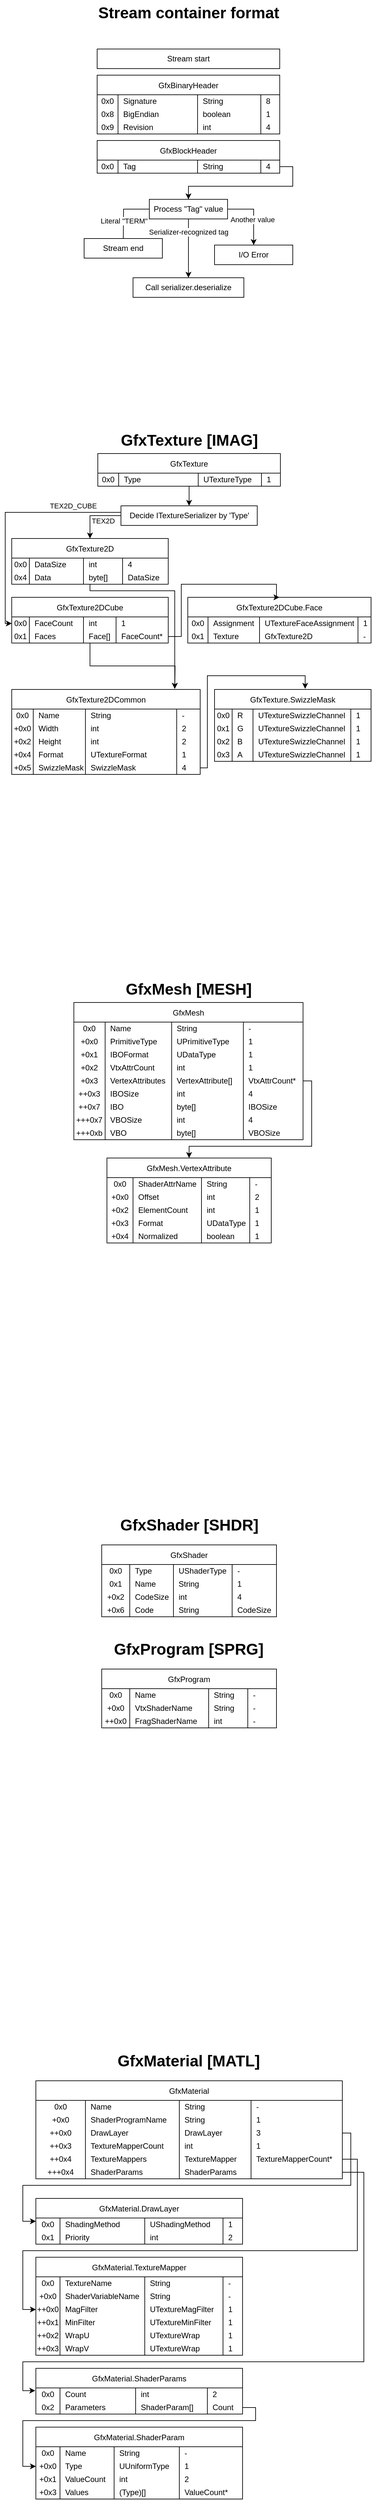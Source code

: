<mxfile version="16.6.6" type="github">
  <diagram id="C5RBs43oDa-KdzZeNtuy" name="Page-1">
    <mxGraphModel dx="1237" dy="678" grid="1" gridSize="10" guides="1" tooltips="1" connect="1" arrows="1" fold="1" page="1" pageScale="1" pageWidth="583" pageHeight="827" math="0" shadow="0">
      <root>
        <mxCell id="WIyWlLk6GJQsqaUBKTNV-0" />
        <mxCell id="WIyWlLk6GJQsqaUBKTNV-1" parent="WIyWlLk6GJQsqaUBKTNV-0" />
        <mxCell id="4bi4kWeXioRVAayadUFc-0" value="Stream start" style="rounded=0;whiteSpace=wrap;html=1;" vertex="1" parent="WIyWlLk6GJQsqaUBKTNV-1">
          <mxGeometry x="151" y="261" width="280" height="30" as="geometry" />
        </mxCell>
        <mxCell id="4bi4kWeXioRVAayadUFc-3" value="GfxBinaryHeader" style="shape=table;startSize=30;container=1;collapsible=0;childLayout=tableLayout;fixedRows=1;rowLines=0;fontStyle=0;strokeColor=default;" vertex="1" parent="WIyWlLk6GJQsqaUBKTNV-1">
          <mxGeometry x="151" y="301" width="280" height="90" as="geometry" />
        </mxCell>
        <mxCell id="4bi4kWeXioRVAayadUFc-4" value="" style="shape=tableRow;horizontal=0;startSize=0;swimlaneHead=0;swimlaneBody=0;top=0;left=0;bottom=0;right=0;collapsible=0;dropTarget=0;fillColor=none;points=[[0,0.5],[1,0.5]];portConstraint=eastwest;" vertex="1" parent="4bi4kWeXioRVAayadUFc-3">
          <mxGeometry y="30" width="280" height="20" as="geometry" />
        </mxCell>
        <mxCell id="4bi4kWeXioRVAayadUFc-5" value="0x0" style="shape=partialRectangle;html=1;whiteSpace=wrap;connectable=0;fillColor=none;top=0;left=0;bottom=0;right=0;overflow=hidden;pointerEvents=1;align=center;" vertex="1" parent="4bi4kWeXioRVAayadUFc-4">
          <mxGeometry width="32" height="20" as="geometry">
            <mxRectangle width="32" height="20" as="alternateBounds" />
          </mxGeometry>
        </mxCell>
        <mxCell id="4bi4kWeXioRVAayadUFc-6" value="Signature" style="shape=partialRectangle;html=1;whiteSpace=wrap;connectable=0;fillColor=none;top=0;left=0;bottom=0;right=0;align=left;spacingLeft=6;overflow=hidden;" vertex="1" parent="4bi4kWeXioRVAayadUFc-4">
          <mxGeometry x="32" width="122" height="20" as="geometry">
            <mxRectangle width="122" height="20" as="alternateBounds" />
          </mxGeometry>
        </mxCell>
        <mxCell id="4bi4kWeXioRVAayadUFc-13" value="&lt;div&gt;String&lt;/div&gt;" style="shape=partialRectangle;html=1;whiteSpace=wrap;connectable=0;fillColor=none;top=0;left=0;bottom=0;right=0;align=left;spacingLeft=6;overflow=hidden;" vertex="1" parent="4bi4kWeXioRVAayadUFc-4">
          <mxGeometry x="154" width="97" height="20" as="geometry">
            <mxRectangle width="97" height="20" as="alternateBounds" />
          </mxGeometry>
        </mxCell>
        <mxCell id="4bi4kWeXioRVAayadUFc-24" value="8" style="shape=partialRectangle;html=1;whiteSpace=wrap;connectable=0;fillColor=none;top=0;left=0;bottom=0;right=0;align=left;spacingLeft=6;overflow=hidden;" vertex="1" parent="4bi4kWeXioRVAayadUFc-4">
          <mxGeometry x="251" width="29" height="20" as="geometry">
            <mxRectangle width="29" height="20" as="alternateBounds" />
          </mxGeometry>
        </mxCell>
        <mxCell id="4bi4kWeXioRVAayadUFc-7" value="" style="shape=tableRow;horizontal=0;startSize=0;swimlaneHead=0;swimlaneBody=0;top=0;left=0;bottom=0;right=0;collapsible=0;dropTarget=0;fillColor=none;points=[[0,0.5],[1,0.5]];portConstraint=eastwest;" vertex="1" parent="4bi4kWeXioRVAayadUFc-3">
          <mxGeometry y="50" width="280" height="20" as="geometry" />
        </mxCell>
        <mxCell id="4bi4kWeXioRVAayadUFc-8" value="&lt;div&gt;0x8&lt;/div&gt;" style="shape=partialRectangle;html=1;whiteSpace=wrap;connectable=0;fillColor=none;top=0;left=0;bottom=0;right=0;overflow=hidden;align=center;" vertex="1" parent="4bi4kWeXioRVAayadUFc-7">
          <mxGeometry width="32" height="20" as="geometry">
            <mxRectangle width="32" height="20" as="alternateBounds" />
          </mxGeometry>
        </mxCell>
        <mxCell id="4bi4kWeXioRVAayadUFc-9" value="&lt;div&gt;BigEndian&lt;/div&gt;" style="shape=partialRectangle;html=1;whiteSpace=wrap;connectable=0;fillColor=none;top=0;left=0;bottom=0;right=0;align=left;spacingLeft=6;overflow=hidden;" vertex="1" parent="4bi4kWeXioRVAayadUFc-7">
          <mxGeometry x="32" width="122" height="20" as="geometry">
            <mxRectangle width="122" height="20" as="alternateBounds" />
          </mxGeometry>
        </mxCell>
        <mxCell id="4bi4kWeXioRVAayadUFc-14" value="boolean" style="shape=partialRectangle;html=1;whiteSpace=wrap;connectable=0;fillColor=none;top=0;left=0;bottom=0;right=0;align=left;spacingLeft=6;overflow=hidden;" vertex="1" parent="4bi4kWeXioRVAayadUFc-7">
          <mxGeometry x="154" width="97" height="20" as="geometry">
            <mxRectangle width="97" height="20" as="alternateBounds" />
          </mxGeometry>
        </mxCell>
        <mxCell id="4bi4kWeXioRVAayadUFc-25" value="1" style="shape=partialRectangle;html=1;whiteSpace=wrap;connectable=0;fillColor=none;top=0;left=0;bottom=0;right=0;align=left;spacingLeft=6;overflow=hidden;" vertex="1" parent="4bi4kWeXioRVAayadUFc-7">
          <mxGeometry x="251" width="29" height="20" as="geometry">
            <mxRectangle width="29" height="20" as="alternateBounds" />
          </mxGeometry>
        </mxCell>
        <mxCell id="4bi4kWeXioRVAayadUFc-10" value="" style="shape=tableRow;horizontal=0;startSize=0;swimlaneHead=0;swimlaneBody=0;top=0;left=0;bottom=0;right=0;collapsible=0;dropTarget=0;fillColor=none;points=[[0,0.5],[1,0.5]];portConstraint=eastwest;" vertex="1" parent="4bi4kWeXioRVAayadUFc-3">
          <mxGeometry y="70" width="280" height="20" as="geometry" />
        </mxCell>
        <mxCell id="4bi4kWeXioRVAayadUFc-11" value="0x9" style="shape=partialRectangle;html=1;whiteSpace=wrap;connectable=0;fillColor=none;top=0;left=0;bottom=0;right=0;overflow=hidden;" vertex="1" parent="4bi4kWeXioRVAayadUFc-10">
          <mxGeometry width="32" height="20" as="geometry">
            <mxRectangle width="32" height="20" as="alternateBounds" />
          </mxGeometry>
        </mxCell>
        <mxCell id="4bi4kWeXioRVAayadUFc-12" value="Revision" style="shape=partialRectangle;html=1;whiteSpace=wrap;connectable=0;fillColor=none;top=0;left=0;bottom=0;right=0;align=left;spacingLeft=6;overflow=hidden;" vertex="1" parent="4bi4kWeXioRVAayadUFc-10">
          <mxGeometry x="32" width="122" height="20" as="geometry">
            <mxRectangle width="122" height="20" as="alternateBounds" />
          </mxGeometry>
        </mxCell>
        <mxCell id="4bi4kWeXioRVAayadUFc-15" value="int" style="shape=partialRectangle;html=1;whiteSpace=wrap;connectable=0;fillColor=none;top=0;left=0;bottom=0;right=0;align=left;spacingLeft=6;overflow=hidden;" vertex="1" parent="4bi4kWeXioRVAayadUFc-10">
          <mxGeometry x="154" width="97" height="20" as="geometry">
            <mxRectangle width="97" height="20" as="alternateBounds" />
          </mxGeometry>
        </mxCell>
        <mxCell id="4bi4kWeXioRVAayadUFc-26" value="4" style="shape=partialRectangle;html=1;whiteSpace=wrap;connectable=0;fillColor=none;top=0;left=0;bottom=0;right=0;align=left;spacingLeft=6;overflow=hidden;" vertex="1" parent="4bi4kWeXioRVAayadUFc-10">
          <mxGeometry x="251" width="29" height="20" as="geometry">
            <mxRectangle width="29" height="20" as="alternateBounds" />
          </mxGeometry>
        </mxCell>
        <mxCell id="4bi4kWeXioRVAayadUFc-28" value="GfxBlockHeader" style="shape=table;startSize=30;container=1;collapsible=0;childLayout=tableLayout;fixedRows=1;rowLines=0;fontStyle=0;strokeColor=default;" vertex="1" parent="WIyWlLk6GJQsqaUBKTNV-1">
          <mxGeometry x="151" y="401" width="280" height="50" as="geometry" />
        </mxCell>
        <mxCell id="4bi4kWeXioRVAayadUFc-29" value="" style="shape=tableRow;horizontal=0;startSize=0;swimlaneHead=0;swimlaneBody=0;top=0;left=0;bottom=0;right=0;collapsible=0;dropTarget=0;fillColor=none;points=[[0,0.5],[1,0.5]];portConstraint=eastwest;" vertex="1" parent="4bi4kWeXioRVAayadUFc-28">
          <mxGeometry y="30" width="280" height="20" as="geometry" />
        </mxCell>
        <mxCell id="4bi4kWeXioRVAayadUFc-30" value="0x0" style="shape=partialRectangle;html=1;whiteSpace=wrap;connectable=0;fillColor=none;top=0;left=0;bottom=0;right=0;overflow=hidden;pointerEvents=1;align=center;" vertex="1" parent="4bi4kWeXioRVAayadUFc-29">
          <mxGeometry width="32" height="20" as="geometry">
            <mxRectangle width="32" height="20" as="alternateBounds" />
          </mxGeometry>
        </mxCell>
        <mxCell id="4bi4kWeXioRVAayadUFc-31" value="Tag" style="shape=partialRectangle;html=1;whiteSpace=wrap;connectable=0;fillColor=none;top=0;left=0;bottom=0;right=0;align=left;spacingLeft=6;overflow=hidden;" vertex="1" parent="4bi4kWeXioRVAayadUFc-29">
          <mxGeometry x="32" width="122" height="20" as="geometry">
            <mxRectangle width="122" height="20" as="alternateBounds" />
          </mxGeometry>
        </mxCell>
        <mxCell id="4bi4kWeXioRVAayadUFc-32" value="&lt;div&gt;String&lt;/div&gt;" style="shape=partialRectangle;html=1;whiteSpace=wrap;connectable=0;fillColor=none;top=0;left=0;bottom=0;right=0;align=left;spacingLeft=6;overflow=hidden;" vertex="1" parent="4bi4kWeXioRVAayadUFc-29">
          <mxGeometry x="154" width="97" height="20" as="geometry">
            <mxRectangle width="97" height="20" as="alternateBounds" />
          </mxGeometry>
        </mxCell>
        <mxCell id="4bi4kWeXioRVAayadUFc-33" value="&lt;div&gt;4&lt;/div&gt;" style="shape=partialRectangle;html=1;whiteSpace=wrap;connectable=0;fillColor=none;top=0;left=0;bottom=0;right=0;align=left;spacingLeft=6;overflow=hidden;" vertex="1" parent="4bi4kWeXioRVAayadUFc-29">
          <mxGeometry x="251" width="29" height="20" as="geometry">
            <mxRectangle width="29" height="20" as="alternateBounds" />
          </mxGeometry>
        </mxCell>
        <mxCell id="4bi4kWeXioRVAayadUFc-48" style="edgeStyle=orthogonalEdgeStyle;rounded=0;orthogonalLoop=1;jettySize=auto;html=1;exitX=0;exitY=0.5;exitDx=0;exitDy=0;entryX=0.5;entryY=0;entryDx=0;entryDy=0;" edge="1" parent="WIyWlLk6GJQsqaUBKTNV-1" source="4bi4kWeXioRVAayadUFc-44">
          <mxGeometry relative="1" as="geometry">
            <mxPoint x="191" y="561" as="targetPoint" />
          </mxGeometry>
        </mxCell>
        <mxCell id="4bi4kWeXioRVAayadUFc-49" value="Literal &quot;TERM&quot;" style="edgeLabel;html=1;align=center;verticalAlign=middle;resizable=0;points=[];" vertex="1" connectable="0" parent="4bi4kWeXioRVAayadUFc-48">
          <mxGeometry x="0.207" relative="1" as="geometry">
            <mxPoint as="offset" />
          </mxGeometry>
        </mxCell>
        <mxCell id="4bi4kWeXioRVAayadUFc-51" style="edgeStyle=orthogonalEdgeStyle;rounded=0;orthogonalLoop=1;jettySize=auto;html=1;exitX=1;exitY=0.5;exitDx=0;exitDy=0;entryX=0.5;entryY=0;entryDx=0;entryDy=0;" edge="1" parent="WIyWlLk6GJQsqaUBKTNV-1" source="4bi4kWeXioRVAayadUFc-44" target="4bi4kWeXioRVAayadUFc-50">
          <mxGeometry relative="1" as="geometry" />
        </mxCell>
        <mxCell id="4bi4kWeXioRVAayadUFc-52" value="Another value" style="edgeLabel;html=1;align=center;verticalAlign=middle;resizable=0;points=[];" vertex="1" connectable="0" parent="4bi4kWeXioRVAayadUFc-51">
          <mxGeometry x="0.165" y="-2" relative="1" as="geometry">
            <mxPoint as="offset" />
          </mxGeometry>
        </mxCell>
        <mxCell id="4bi4kWeXioRVAayadUFc-54" style="edgeStyle=orthogonalEdgeStyle;rounded=0;orthogonalLoop=1;jettySize=auto;html=1;exitX=0.5;exitY=1;exitDx=0;exitDy=0;entryX=0.5;entryY=0;entryDx=0;entryDy=0;" edge="1" parent="WIyWlLk6GJQsqaUBKTNV-1" source="4bi4kWeXioRVAayadUFc-44" target="4bi4kWeXioRVAayadUFc-53">
          <mxGeometry relative="1" as="geometry" />
        </mxCell>
        <mxCell id="4bi4kWeXioRVAayadUFc-55" value="Serializer-recognized tag" style="edgeLabel;html=1;align=center;verticalAlign=middle;resizable=0;points=[];" vertex="1" connectable="0" parent="4bi4kWeXioRVAayadUFc-54">
          <mxGeometry x="-0.141" y="1" relative="1" as="geometry">
            <mxPoint x="-1" y="-19" as="offset" />
          </mxGeometry>
        </mxCell>
        <mxCell id="4bi4kWeXioRVAayadUFc-44" value="Process &quot;Tag&quot; value" style="rounded=0;whiteSpace=wrap;html=1;strokeColor=default;" vertex="1" parent="WIyWlLk6GJQsqaUBKTNV-1">
          <mxGeometry x="231" y="491" width="120" height="30" as="geometry" />
        </mxCell>
        <mxCell id="4bi4kWeXioRVAayadUFc-46" style="edgeStyle=orthogonalEdgeStyle;rounded=0;orthogonalLoop=1;jettySize=auto;html=1;exitX=1;exitY=0.5;exitDx=0;exitDy=0;entryX=0.5;entryY=0;entryDx=0;entryDy=0;" edge="1" parent="WIyWlLk6GJQsqaUBKTNV-1" source="4bi4kWeXioRVAayadUFc-29" target="4bi4kWeXioRVAayadUFc-44">
          <mxGeometry relative="1" as="geometry" />
        </mxCell>
        <mxCell id="4bi4kWeXioRVAayadUFc-47" value="&lt;div&gt;Stream end&lt;/div&gt;" style="rounded=0;whiteSpace=wrap;html=1;strokeColor=default;" vertex="1" parent="WIyWlLk6GJQsqaUBKTNV-1">
          <mxGeometry x="131" y="551" width="120" height="30" as="geometry" />
        </mxCell>
        <mxCell id="4bi4kWeXioRVAayadUFc-50" value="I/O Error" style="rounded=0;whiteSpace=wrap;html=1;strokeColor=default;" vertex="1" parent="WIyWlLk6GJQsqaUBKTNV-1">
          <mxGeometry x="331" y="561" width="120" height="30" as="geometry" />
        </mxCell>
        <mxCell id="4bi4kWeXioRVAayadUFc-53" value="Call serializer.deserialize" style="rounded=0;whiteSpace=wrap;html=1;strokeColor=default;" vertex="1" parent="WIyWlLk6GJQsqaUBKTNV-1">
          <mxGeometry x="206" y="611" width="170" height="30" as="geometry" />
        </mxCell>
        <mxCell id="4bi4kWeXioRVAayadUFc-56" value="Stream container format" style="text;strokeColor=none;fillColor=none;html=1;fontSize=24;fontStyle=1;verticalAlign=middle;align=center;" vertex="1" parent="WIyWlLk6GJQsqaUBKTNV-1">
          <mxGeometry x="241" y="186" width="100" height="40" as="geometry" />
        </mxCell>
        <mxCell id="4bi4kWeXioRVAayadUFc-57" value="GfxTexture [IMAG]" style="text;strokeColor=none;fillColor=none;html=1;fontSize=24;fontStyle=1;verticalAlign=middle;align=center;" vertex="1" parent="WIyWlLk6GJQsqaUBKTNV-1">
          <mxGeometry x="177" y="840" width="230" height="40" as="geometry" />
        </mxCell>
        <mxCell id="4bi4kWeXioRVAayadUFc-65" style="edgeStyle=orthogonalEdgeStyle;rounded=0;orthogonalLoop=1;jettySize=auto;html=1;entryX=0.5;entryY=0;entryDx=0;entryDy=0;" edge="1" parent="WIyWlLk6GJQsqaUBKTNV-1" source="4bi4kWeXioRVAayadUFc-58" target="4bi4kWeXioRVAayadUFc-64">
          <mxGeometry relative="1" as="geometry" />
        </mxCell>
        <mxCell id="4bi4kWeXioRVAayadUFc-58" value="GfxTexture" style="shape=table;startSize=30;container=1;collapsible=0;childLayout=tableLayout;fixedRows=1;rowLines=0;fontStyle=0;strokeColor=default;" vertex="1" parent="WIyWlLk6GJQsqaUBKTNV-1">
          <mxGeometry x="152" y="880" width="280" height="50" as="geometry" />
        </mxCell>
        <mxCell id="4bi4kWeXioRVAayadUFc-59" value="" style="shape=tableRow;horizontal=0;startSize=0;swimlaneHead=0;swimlaneBody=0;top=0;left=0;bottom=0;right=0;collapsible=0;dropTarget=0;fillColor=none;points=[[0,0.5],[1,0.5]];portConstraint=eastwest;" vertex="1" parent="4bi4kWeXioRVAayadUFc-58">
          <mxGeometry y="30" width="280" height="20" as="geometry" />
        </mxCell>
        <mxCell id="4bi4kWeXioRVAayadUFc-60" value="0x0" style="shape=partialRectangle;html=1;whiteSpace=wrap;connectable=0;fillColor=none;top=0;left=0;bottom=0;right=0;overflow=hidden;pointerEvents=1;align=center;" vertex="1" parent="4bi4kWeXioRVAayadUFc-59">
          <mxGeometry width="32" height="20" as="geometry">
            <mxRectangle width="32" height="20" as="alternateBounds" />
          </mxGeometry>
        </mxCell>
        <mxCell id="4bi4kWeXioRVAayadUFc-61" value="Type" style="shape=partialRectangle;html=1;whiteSpace=wrap;connectable=0;fillColor=none;top=0;left=0;bottom=0;right=0;align=left;spacingLeft=6;overflow=hidden;" vertex="1" parent="4bi4kWeXioRVAayadUFc-59">
          <mxGeometry x="32" width="122" height="20" as="geometry">
            <mxRectangle width="122" height="20" as="alternateBounds" />
          </mxGeometry>
        </mxCell>
        <mxCell id="4bi4kWeXioRVAayadUFc-62" value="UTextureType" style="shape=partialRectangle;html=1;whiteSpace=wrap;connectable=0;fillColor=none;top=0;left=0;bottom=0;right=0;align=left;spacingLeft=6;overflow=hidden;" vertex="1" parent="4bi4kWeXioRVAayadUFc-59">
          <mxGeometry x="154" width="97" height="20" as="geometry">
            <mxRectangle width="97" height="20" as="alternateBounds" />
          </mxGeometry>
        </mxCell>
        <mxCell id="4bi4kWeXioRVAayadUFc-63" value="1" style="shape=partialRectangle;html=1;whiteSpace=wrap;connectable=0;fillColor=none;top=0;left=0;bottom=0;right=0;align=left;spacingLeft=6;overflow=hidden;" vertex="1" parent="4bi4kWeXioRVAayadUFc-59">
          <mxGeometry x="251" width="29" height="20" as="geometry">
            <mxRectangle width="29" height="20" as="alternateBounds" />
          </mxGeometry>
        </mxCell>
        <mxCell id="4bi4kWeXioRVAayadUFc-100" style="edgeStyle=orthogonalEdgeStyle;rounded=0;orthogonalLoop=1;jettySize=auto;html=1;entryX=0;entryY=0.5;entryDx=0;entryDy=0;" edge="1" parent="WIyWlLk6GJQsqaUBKTNV-1" source="4bi4kWeXioRVAayadUFc-64" target="4bi4kWeXioRVAayadUFc-82">
          <mxGeometry relative="1" as="geometry">
            <Array as="points">
              <mxPoint x="10" y="970" />
              <mxPoint x="10" y="1140" />
            </Array>
          </mxGeometry>
        </mxCell>
        <mxCell id="4bi4kWeXioRVAayadUFc-102" value="TEX2D_CUBE" style="edgeLabel;html=1;align=center;verticalAlign=middle;resizable=0;points=[];" vertex="1" connectable="0" parent="4bi4kWeXioRVAayadUFc-100">
          <mxGeometry x="-0.294" y="-3" relative="1" as="geometry">
            <mxPoint x="52" y="-7" as="offset" />
          </mxGeometry>
        </mxCell>
        <mxCell id="4bi4kWeXioRVAayadUFc-101" style="edgeStyle=orthogonalEdgeStyle;rounded=0;orthogonalLoop=1;jettySize=auto;html=1;exitX=0;exitY=0.5;exitDx=0;exitDy=0;entryX=0.5;entryY=0;entryDx=0;entryDy=0;" edge="1" parent="WIyWlLk6GJQsqaUBKTNV-1" source="4bi4kWeXioRVAayadUFc-64" target="4bi4kWeXioRVAayadUFc-67">
          <mxGeometry relative="1" as="geometry">
            <Array as="points">
              <mxPoint x="140" y="975" />
            </Array>
          </mxGeometry>
        </mxCell>
        <mxCell id="4bi4kWeXioRVAayadUFc-103" value="TEX2D" style="edgeLabel;html=1;align=center;verticalAlign=middle;resizable=0;points=[];" vertex="1" connectable="0" parent="4bi4kWeXioRVAayadUFc-101">
          <mxGeometry x="-0.496" y="1" relative="1" as="geometry">
            <mxPoint x="-7" y="7" as="offset" />
          </mxGeometry>
        </mxCell>
        <mxCell id="4bi4kWeXioRVAayadUFc-64" value="Decide ITextureSerializer by &#39;Type&#39;" style="rounded=0;whiteSpace=wrap;html=1;strokeColor=default;" vertex="1" parent="WIyWlLk6GJQsqaUBKTNV-1">
          <mxGeometry x="187.5" y="960" width="209" height="30" as="geometry" />
        </mxCell>
        <mxCell id="4bi4kWeXioRVAayadUFc-129" style="edgeStyle=orthogonalEdgeStyle;rounded=0;orthogonalLoop=1;jettySize=auto;html=1;exitX=0.5;exitY=1;exitDx=0;exitDy=0;" edge="1" parent="WIyWlLk6GJQsqaUBKTNV-1" source="4bi4kWeXioRVAayadUFc-67">
          <mxGeometry relative="1" as="geometry">
            <mxPoint x="270" y="1240" as="targetPoint" />
            <Array as="points">
              <mxPoint x="140" y="1090" />
              <mxPoint x="270" y="1090" />
            </Array>
          </mxGeometry>
        </mxCell>
        <mxCell id="4bi4kWeXioRVAayadUFc-67" value="GfxTexture2D" style="shape=table;startSize=30;container=1;collapsible=0;childLayout=tableLayout;fixedRows=1;rowLines=0;fontStyle=0;strokeColor=default;" vertex="1" parent="WIyWlLk6GJQsqaUBKTNV-1">
          <mxGeometry x="20" y="1010" width="240" height="70" as="geometry" />
        </mxCell>
        <mxCell id="4bi4kWeXioRVAayadUFc-68" value="" style="shape=tableRow;horizontal=0;startSize=0;swimlaneHead=0;swimlaneBody=0;top=0;left=0;bottom=0;right=0;collapsible=0;dropTarget=0;fillColor=none;points=[[0,0.5],[1,0.5]];portConstraint=eastwest;" vertex="1" parent="4bi4kWeXioRVAayadUFc-67">
          <mxGeometry y="30" width="240" height="20" as="geometry" />
        </mxCell>
        <mxCell id="4bi4kWeXioRVAayadUFc-69" value="0x0" style="shape=partialRectangle;html=1;whiteSpace=wrap;connectable=0;fillColor=none;top=0;left=0;bottom=0;right=0;overflow=hidden;pointerEvents=1;align=center;" vertex="1" parent="4bi4kWeXioRVAayadUFc-68">
          <mxGeometry width="27" height="20" as="geometry">
            <mxRectangle width="27" height="20" as="alternateBounds" />
          </mxGeometry>
        </mxCell>
        <mxCell id="4bi4kWeXioRVAayadUFc-70" value="DataSize" style="shape=partialRectangle;html=1;whiteSpace=wrap;connectable=0;fillColor=none;top=0;left=0;bottom=0;right=0;align=left;spacingLeft=6;overflow=hidden;" vertex="1" parent="4bi4kWeXioRVAayadUFc-68">
          <mxGeometry x="27" width="83" height="20" as="geometry">
            <mxRectangle width="83" height="20" as="alternateBounds" />
          </mxGeometry>
        </mxCell>
        <mxCell id="4bi4kWeXioRVAayadUFc-71" value="int" style="shape=partialRectangle;html=1;whiteSpace=wrap;connectable=0;fillColor=none;top=0;left=0;bottom=0;right=0;align=left;spacingLeft=6;overflow=hidden;" vertex="1" parent="4bi4kWeXioRVAayadUFc-68">
          <mxGeometry x="110" width="60" height="20" as="geometry">
            <mxRectangle width="60" height="20" as="alternateBounds" />
          </mxGeometry>
        </mxCell>
        <mxCell id="4bi4kWeXioRVAayadUFc-72" value="4" style="shape=partialRectangle;html=1;whiteSpace=wrap;connectable=0;fillColor=none;top=0;left=0;bottom=0;right=0;align=left;spacingLeft=6;overflow=hidden;" vertex="1" parent="4bi4kWeXioRVAayadUFc-68">
          <mxGeometry x="170" width="70" height="20" as="geometry">
            <mxRectangle width="70" height="20" as="alternateBounds" />
          </mxGeometry>
        </mxCell>
        <mxCell id="4bi4kWeXioRVAayadUFc-89" style="shape=tableRow;horizontal=0;startSize=0;swimlaneHead=0;swimlaneBody=0;top=0;left=0;bottom=0;right=0;collapsible=0;dropTarget=0;fillColor=none;points=[[0,0.5],[1,0.5]];portConstraint=eastwest;" vertex="1" parent="4bi4kWeXioRVAayadUFc-67">
          <mxGeometry y="50" width="240" height="20" as="geometry" />
        </mxCell>
        <mxCell id="4bi4kWeXioRVAayadUFc-90" value="0x4" style="shape=partialRectangle;html=1;whiteSpace=wrap;connectable=0;fillColor=none;top=0;left=0;bottom=0;right=0;overflow=hidden;pointerEvents=1;align=center;" vertex="1" parent="4bi4kWeXioRVAayadUFc-89">
          <mxGeometry width="27" height="20" as="geometry">
            <mxRectangle width="27" height="20" as="alternateBounds" />
          </mxGeometry>
        </mxCell>
        <mxCell id="4bi4kWeXioRVAayadUFc-91" value="Data" style="shape=partialRectangle;html=1;whiteSpace=wrap;connectable=0;fillColor=none;top=0;left=0;bottom=0;right=0;align=left;spacingLeft=6;overflow=hidden;" vertex="1" parent="4bi4kWeXioRVAayadUFc-89">
          <mxGeometry x="27" width="83" height="20" as="geometry">
            <mxRectangle width="83" height="20" as="alternateBounds" />
          </mxGeometry>
        </mxCell>
        <mxCell id="4bi4kWeXioRVAayadUFc-92" value="byte[]" style="shape=partialRectangle;html=1;whiteSpace=wrap;connectable=0;fillColor=none;top=0;left=0;bottom=0;right=0;align=left;spacingLeft=6;overflow=hidden;" vertex="1" parent="4bi4kWeXioRVAayadUFc-89">
          <mxGeometry x="110" width="60" height="20" as="geometry">
            <mxRectangle width="60" height="20" as="alternateBounds" />
          </mxGeometry>
        </mxCell>
        <mxCell id="4bi4kWeXioRVAayadUFc-93" value="&lt;div&gt;DataSize&lt;/div&gt;" style="shape=partialRectangle;html=1;whiteSpace=wrap;connectable=0;fillColor=none;top=0;left=0;bottom=0;right=0;align=left;spacingLeft=6;overflow=hidden;" vertex="1" parent="4bi4kWeXioRVAayadUFc-89">
          <mxGeometry x="170" width="70" height="20" as="geometry">
            <mxRectangle width="70" height="20" as="alternateBounds" />
          </mxGeometry>
        </mxCell>
        <mxCell id="4bi4kWeXioRVAayadUFc-130" style="edgeStyle=orthogonalEdgeStyle;rounded=0;orthogonalLoop=1;jettySize=auto;html=1;exitX=0.5;exitY=1;exitDx=0;exitDy=0;" edge="1" parent="WIyWlLk6GJQsqaUBKTNV-1" source="4bi4kWeXioRVAayadUFc-81">
          <mxGeometry relative="1" as="geometry">
            <mxPoint x="270" y="1240" as="targetPoint" />
          </mxGeometry>
        </mxCell>
        <mxCell id="4bi4kWeXioRVAayadUFc-81" value="GfxTexture2DCube" style="shape=table;startSize=30;container=1;collapsible=0;childLayout=tableLayout;fixedRows=1;rowLines=0;fontStyle=0;strokeColor=default;" vertex="1" parent="WIyWlLk6GJQsqaUBKTNV-1">
          <mxGeometry x="20" y="1100" width="240" height="70" as="geometry" />
        </mxCell>
        <mxCell id="4bi4kWeXioRVAayadUFc-82" value="" style="shape=tableRow;horizontal=0;startSize=0;swimlaneHead=0;swimlaneBody=0;top=0;left=0;bottom=0;right=0;collapsible=0;dropTarget=0;fillColor=none;points=[[0,0.5],[1,0.5]];portConstraint=eastwest;" vertex="1" parent="4bi4kWeXioRVAayadUFc-81">
          <mxGeometry y="30" width="240" height="20" as="geometry" />
        </mxCell>
        <mxCell id="4bi4kWeXioRVAayadUFc-83" value="0x0" style="shape=partialRectangle;html=1;whiteSpace=wrap;connectable=0;fillColor=none;top=0;left=0;bottom=0;right=0;overflow=hidden;pointerEvents=1;align=center;" vertex="1" parent="4bi4kWeXioRVAayadUFc-82">
          <mxGeometry width="27" height="20" as="geometry">
            <mxRectangle width="27" height="20" as="alternateBounds" />
          </mxGeometry>
        </mxCell>
        <mxCell id="4bi4kWeXioRVAayadUFc-84" value="FaceCount" style="shape=partialRectangle;html=1;whiteSpace=wrap;connectable=0;fillColor=none;top=0;left=0;bottom=0;right=0;align=left;spacingLeft=6;overflow=hidden;" vertex="1" parent="4bi4kWeXioRVAayadUFc-82">
          <mxGeometry x="27" width="83" height="20" as="geometry">
            <mxRectangle width="83" height="20" as="alternateBounds" />
          </mxGeometry>
        </mxCell>
        <mxCell id="4bi4kWeXioRVAayadUFc-85" value="int" style="shape=partialRectangle;html=1;whiteSpace=wrap;connectable=0;fillColor=none;top=0;left=0;bottom=0;right=0;align=left;spacingLeft=6;overflow=hidden;" vertex="1" parent="4bi4kWeXioRVAayadUFc-82">
          <mxGeometry x="110" width="50" height="20" as="geometry">
            <mxRectangle width="50" height="20" as="alternateBounds" />
          </mxGeometry>
        </mxCell>
        <mxCell id="4bi4kWeXioRVAayadUFc-86" value="1" style="shape=partialRectangle;html=1;whiteSpace=wrap;connectable=0;fillColor=none;top=0;left=0;bottom=0;right=0;align=left;spacingLeft=6;overflow=hidden;" vertex="1" parent="4bi4kWeXioRVAayadUFc-82">
          <mxGeometry x="160" width="80" height="20" as="geometry">
            <mxRectangle width="80" height="20" as="alternateBounds" />
          </mxGeometry>
        </mxCell>
        <mxCell id="4bi4kWeXioRVAayadUFc-94" style="shape=tableRow;horizontal=0;startSize=0;swimlaneHead=0;swimlaneBody=0;top=0;left=0;bottom=0;right=0;collapsible=0;dropTarget=0;fillColor=none;points=[[0,0.5],[1,0.5]];portConstraint=eastwest;" vertex="1" parent="4bi4kWeXioRVAayadUFc-81">
          <mxGeometry y="50" width="240" height="20" as="geometry" />
        </mxCell>
        <mxCell id="4bi4kWeXioRVAayadUFc-95" value="0x1" style="shape=partialRectangle;html=1;whiteSpace=wrap;connectable=0;fillColor=none;top=0;left=0;bottom=0;right=0;overflow=hidden;pointerEvents=1;align=center;" vertex="1" parent="4bi4kWeXioRVAayadUFc-94">
          <mxGeometry width="27" height="20" as="geometry">
            <mxRectangle width="27" height="20" as="alternateBounds" />
          </mxGeometry>
        </mxCell>
        <mxCell id="4bi4kWeXioRVAayadUFc-96" value="Faces" style="shape=partialRectangle;html=1;whiteSpace=wrap;connectable=0;fillColor=none;top=0;left=0;bottom=0;right=0;align=left;spacingLeft=6;overflow=hidden;" vertex="1" parent="4bi4kWeXioRVAayadUFc-94">
          <mxGeometry x="27" width="83" height="20" as="geometry">
            <mxRectangle width="83" height="20" as="alternateBounds" />
          </mxGeometry>
        </mxCell>
        <mxCell id="4bi4kWeXioRVAayadUFc-97" value="Face[]" style="shape=partialRectangle;html=1;whiteSpace=wrap;connectable=0;fillColor=none;top=0;left=0;bottom=0;right=0;align=left;spacingLeft=6;overflow=hidden;" vertex="1" parent="4bi4kWeXioRVAayadUFc-94">
          <mxGeometry x="110" width="50" height="20" as="geometry">
            <mxRectangle width="50" height="20" as="alternateBounds" />
          </mxGeometry>
        </mxCell>
        <mxCell id="4bi4kWeXioRVAayadUFc-98" value="FaceCount*" style="shape=partialRectangle;html=1;whiteSpace=wrap;connectable=0;fillColor=none;top=0;left=0;bottom=0;right=0;align=left;spacingLeft=6;overflow=hidden;" vertex="1" parent="4bi4kWeXioRVAayadUFc-94">
          <mxGeometry x="160" width="80" height="20" as="geometry">
            <mxRectangle width="80" height="20" as="alternateBounds" />
          </mxGeometry>
        </mxCell>
        <mxCell id="4bi4kWeXioRVAayadUFc-104" value="GfxTexture2DCube.Face" style="shape=table;startSize=30;container=1;collapsible=0;childLayout=tableLayout;fixedRows=1;rowLines=0;fontStyle=0;strokeColor=default;" vertex="1" parent="WIyWlLk6GJQsqaUBKTNV-1">
          <mxGeometry x="290" y="1100" width="281" height="70" as="geometry" />
        </mxCell>
        <mxCell id="4bi4kWeXioRVAayadUFc-105" value="" style="shape=tableRow;horizontal=0;startSize=0;swimlaneHead=0;swimlaneBody=0;top=0;left=0;bottom=0;right=0;collapsible=0;dropTarget=0;fillColor=none;points=[[0,0.5],[1,0.5]];portConstraint=eastwest;" vertex="1" parent="4bi4kWeXioRVAayadUFc-104">
          <mxGeometry y="30" width="281" height="20" as="geometry" />
        </mxCell>
        <mxCell id="4bi4kWeXioRVAayadUFc-106" value="0x0" style="shape=partialRectangle;html=1;whiteSpace=wrap;connectable=0;fillColor=none;top=0;left=0;bottom=0;right=0;overflow=hidden;pointerEvents=1;align=center;" vertex="1" parent="4bi4kWeXioRVAayadUFc-105">
          <mxGeometry width="31" height="20" as="geometry">
            <mxRectangle width="31" height="20" as="alternateBounds" />
          </mxGeometry>
        </mxCell>
        <mxCell id="4bi4kWeXioRVAayadUFc-107" value="Assignment" style="shape=partialRectangle;html=1;whiteSpace=wrap;connectable=0;fillColor=none;top=0;left=0;bottom=0;right=0;align=left;spacingLeft=6;overflow=hidden;" vertex="1" parent="4bi4kWeXioRVAayadUFc-105">
          <mxGeometry x="31" width="79" height="20" as="geometry">
            <mxRectangle width="79" height="20" as="alternateBounds" />
          </mxGeometry>
        </mxCell>
        <mxCell id="4bi4kWeXioRVAayadUFc-108" value="UTextureFaceAssignment" style="shape=partialRectangle;html=1;whiteSpace=wrap;connectable=0;fillColor=none;top=0;left=0;bottom=0;right=0;align=left;spacingLeft=6;overflow=hidden;" vertex="1" parent="4bi4kWeXioRVAayadUFc-105">
          <mxGeometry x="110" width="151" height="20" as="geometry">
            <mxRectangle width="151" height="20" as="alternateBounds" />
          </mxGeometry>
        </mxCell>
        <mxCell id="4bi4kWeXioRVAayadUFc-109" value="1" style="shape=partialRectangle;html=1;whiteSpace=wrap;connectable=0;fillColor=none;top=0;left=0;bottom=0;right=0;align=left;spacingLeft=6;overflow=hidden;" vertex="1" parent="4bi4kWeXioRVAayadUFc-105">
          <mxGeometry x="261" width="20" height="20" as="geometry">
            <mxRectangle width="20" height="20" as="alternateBounds" />
          </mxGeometry>
        </mxCell>
        <mxCell id="4bi4kWeXioRVAayadUFc-110" style="shape=tableRow;horizontal=0;startSize=0;swimlaneHead=0;swimlaneBody=0;top=0;left=0;bottom=0;right=0;collapsible=0;dropTarget=0;fillColor=none;points=[[0,0.5],[1,0.5]];portConstraint=eastwest;" vertex="1" parent="4bi4kWeXioRVAayadUFc-104">
          <mxGeometry y="50" width="281" height="20" as="geometry" />
        </mxCell>
        <mxCell id="4bi4kWeXioRVAayadUFc-111" value="0x1" style="shape=partialRectangle;html=1;whiteSpace=wrap;connectable=0;fillColor=none;top=0;left=0;bottom=0;right=0;overflow=hidden;pointerEvents=1;align=center;" vertex="1" parent="4bi4kWeXioRVAayadUFc-110">
          <mxGeometry width="31" height="20" as="geometry">
            <mxRectangle width="31" height="20" as="alternateBounds" />
          </mxGeometry>
        </mxCell>
        <mxCell id="4bi4kWeXioRVAayadUFc-112" value="Texture" style="shape=partialRectangle;html=1;whiteSpace=wrap;connectable=0;fillColor=none;top=0;left=0;bottom=0;right=0;align=left;spacingLeft=6;overflow=hidden;" vertex="1" parent="4bi4kWeXioRVAayadUFc-110">
          <mxGeometry x="31" width="79" height="20" as="geometry">
            <mxRectangle width="79" height="20" as="alternateBounds" />
          </mxGeometry>
        </mxCell>
        <mxCell id="4bi4kWeXioRVAayadUFc-113" value="GfxTexture2D" style="shape=partialRectangle;html=1;whiteSpace=wrap;connectable=0;fillColor=none;top=0;left=0;bottom=0;right=0;align=left;spacingLeft=6;overflow=hidden;" vertex="1" parent="4bi4kWeXioRVAayadUFc-110">
          <mxGeometry x="110" width="151" height="20" as="geometry">
            <mxRectangle width="151" height="20" as="alternateBounds" />
          </mxGeometry>
        </mxCell>
        <mxCell id="4bi4kWeXioRVAayadUFc-114" value="-" style="shape=partialRectangle;html=1;whiteSpace=wrap;connectable=0;fillColor=none;top=0;left=0;bottom=0;right=0;align=left;spacingLeft=6;overflow=hidden;" vertex="1" parent="4bi4kWeXioRVAayadUFc-110">
          <mxGeometry x="261" width="20" height="20" as="geometry">
            <mxRectangle width="20" height="20" as="alternateBounds" />
          </mxGeometry>
        </mxCell>
        <mxCell id="4bi4kWeXioRVAayadUFc-115" style="edgeStyle=orthogonalEdgeStyle;rounded=0;orthogonalLoop=1;jettySize=auto;html=1;exitX=1;exitY=0.5;exitDx=0;exitDy=0;entryX=0.5;entryY=0;entryDx=0;entryDy=0;" edge="1" parent="WIyWlLk6GJQsqaUBKTNV-1" source="4bi4kWeXioRVAayadUFc-94" target="4bi4kWeXioRVAayadUFc-104">
          <mxGeometry relative="1" as="geometry">
            <Array as="points">
              <mxPoint x="280" y="1160" />
              <mxPoint x="280" y="1080" />
              <mxPoint x="426" y="1080" />
            </Array>
          </mxGeometry>
        </mxCell>
        <mxCell id="4bi4kWeXioRVAayadUFc-117" value="GfxTexture2DCommon" style="shape=table;startSize=30;container=1;collapsible=0;childLayout=tableLayout;fixedRows=1;rowLines=0;fontStyle=0;strokeColor=default;" vertex="1" parent="WIyWlLk6GJQsqaUBKTNV-1">
          <mxGeometry x="20" y="1241" width="289" height="130" as="geometry" />
        </mxCell>
        <mxCell id="4bi4kWeXioRVAayadUFc-118" value="" style="shape=tableRow;horizontal=0;startSize=0;swimlaneHead=0;swimlaneBody=0;top=0;left=0;bottom=0;right=0;collapsible=0;dropTarget=0;fillColor=none;points=[[0,0.5],[1,0.5]];portConstraint=eastwest;" vertex="1" parent="4bi4kWeXioRVAayadUFc-117">
          <mxGeometry y="30" width="289" height="20" as="geometry" />
        </mxCell>
        <mxCell id="4bi4kWeXioRVAayadUFc-119" value="0x0" style="shape=partialRectangle;html=1;whiteSpace=wrap;connectable=0;fillColor=none;top=0;left=0;bottom=0;right=0;overflow=hidden;pointerEvents=1;align=center;" vertex="1" parent="4bi4kWeXioRVAayadUFc-118">
          <mxGeometry width="33" height="20" as="geometry">
            <mxRectangle width="33" height="20" as="alternateBounds" />
          </mxGeometry>
        </mxCell>
        <mxCell id="4bi4kWeXioRVAayadUFc-120" value="Name" style="shape=partialRectangle;html=1;whiteSpace=wrap;connectable=0;fillColor=none;top=0;left=0;bottom=0;right=0;align=left;spacingLeft=6;overflow=hidden;" vertex="1" parent="4bi4kWeXioRVAayadUFc-118">
          <mxGeometry x="33" width="80" height="20" as="geometry">
            <mxRectangle width="80" height="20" as="alternateBounds" />
          </mxGeometry>
        </mxCell>
        <mxCell id="4bi4kWeXioRVAayadUFc-121" value="String" style="shape=partialRectangle;html=1;whiteSpace=wrap;connectable=0;fillColor=none;top=0;left=0;bottom=0;right=0;align=left;spacingLeft=6;overflow=hidden;" vertex="1" parent="4bi4kWeXioRVAayadUFc-118">
          <mxGeometry x="113" width="140" height="20" as="geometry">
            <mxRectangle width="140" height="20" as="alternateBounds" />
          </mxGeometry>
        </mxCell>
        <mxCell id="4bi4kWeXioRVAayadUFc-122" value="-" style="shape=partialRectangle;html=1;whiteSpace=wrap;connectable=0;fillColor=none;top=0;left=0;bottom=0;right=0;align=left;spacingLeft=6;overflow=hidden;" vertex="1" parent="4bi4kWeXioRVAayadUFc-118">
          <mxGeometry x="253" width="36" height="20" as="geometry">
            <mxRectangle width="36" height="20" as="alternateBounds" />
          </mxGeometry>
        </mxCell>
        <mxCell id="4bi4kWeXioRVAayadUFc-123" style="shape=tableRow;horizontal=0;startSize=0;swimlaneHead=0;swimlaneBody=0;top=0;left=0;bottom=0;right=0;collapsible=0;dropTarget=0;fillColor=none;points=[[0,0.5],[1,0.5]];portConstraint=eastwest;" vertex="1" parent="4bi4kWeXioRVAayadUFc-117">
          <mxGeometry y="50" width="289" height="20" as="geometry" />
        </mxCell>
        <mxCell id="4bi4kWeXioRVAayadUFc-124" value="+0x0" style="shape=partialRectangle;html=1;whiteSpace=wrap;connectable=0;fillColor=none;top=0;left=0;bottom=0;right=0;overflow=hidden;pointerEvents=1;align=center;" vertex="1" parent="4bi4kWeXioRVAayadUFc-123">
          <mxGeometry width="33" height="20" as="geometry">
            <mxRectangle width="33" height="20" as="alternateBounds" />
          </mxGeometry>
        </mxCell>
        <mxCell id="4bi4kWeXioRVAayadUFc-125" value="Width" style="shape=partialRectangle;html=1;whiteSpace=wrap;connectable=0;fillColor=none;top=0;left=0;bottom=0;right=0;align=left;spacingLeft=6;overflow=hidden;" vertex="1" parent="4bi4kWeXioRVAayadUFc-123">
          <mxGeometry x="33" width="80" height="20" as="geometry">
            <mxRectangle width="80" height="20" as="alternateBounds" />
          </mxGeometry>
        </mxCell>
        <mxCell id="4bi4kWeXioRVAayadUFc-126" value="int" style="shape=partialRectangle;html=1;whiteSpace=wrap;connectable=0;fillColor=none;top=0;left=0;bottom=0;right=0;align=left;spacingLeft=6;overflow=hidden;" vertex="1" parent="4bi4kWeXioRVAayadUFc-123">
          <mxGeometry x="113" width="140" height="20" as="geometry">
            <mxRectangle width="140" height="20" as="alternateBounds" />
          </mxGeometry>
        </mxCell>
        <mxCell id="4bi4kWeXioRVAayadUFc-127" value="2" style="shape=partialRectangle;html=1;whiteSpace=wrap;connectable=0;fillColor=none;top=0;left=0;bottom=0;right=0;align=left;spacingLeft=6;overflow=hidden;" vertex="1" parent="4bi4kWeXioRVAayadUFc-123">
          <mxGeometry x="253" width="36" height="20" as="geometry">
            <mxRectangle width="36" height="20" as="alternateBounds" />
          </mxGeometry>
        </mxCell>
        <mxCell id="4bi4kWeXioRVAayadUFc-131" style="shape=tableRow;horizontal=0;startSize=0;swimlaneHead=0;swimlaneBody=0;top=0;left=0;bottom=0;right=0;collapsible=0;dropTarget=0;fillColor=none;points=[[0,0.5],[1,0.5]];portConstraint=eastwest;" vertex="1" parent="4bi4kWeXioRVAayadUFc-117">
          <mxGeometry y="70" width="289" height="20" as="geometry" />
        </mxCell>
        <mxCell id="4bi4kWeXioRVAayadUFc-132" value="+0x2" style="shape=partialRectangle;html=1;whiteSpace=wrap;connectable=0;fillColor=none;top=0;left=0;bottom=0;right=0;overflow=hidden;pointerEvents=1;align=center;" vertex="1" parent="4bi4kWeXioRVAayadUFc-131">
          <mxGeometry width="33" height="20" as="geometry">
            <mxRectangle width="33" height="20" as="alternateBounds" />
          </mxGeometry>
        </mxCell>
        <mxCell id="4bi4kWeXioRVAayadUFc-133" value="Height" style="shape=partialRectangle;html=1;whiteSpace=wrap;connectable=0;fillColor=none;top=0;left=0;bottom=0;right=0;align=left;spacingLeft=6;overflow=hidden;" vertex="1" parent="4bi4kWeXioRVAayadUFc-131">
          <mxGeometry x="33" width="80" height="20" as="geometry">
            <mxRectangle width="80" height="20" as="alternateBounds" />
          </mxGeometry>
        </mxCell>
        <mxCell id="4bi4kWeXioRVAayadUFc-134" value="int" style="shape=partialRectangle;html=1;whiteSpace=wrap;connectable=0;fillColor=none;top=0;left=0;bottom=0;right=0;align=left;spacingLeft=6;overflow=hidden;" vertex="1" parent="4bi4kWeXioRVAayadUFc-131">
          <mxGeometry x="113" width="140" height="20" as="geometry">
            <mxRectangle width="140" height="20" as="alternateBounds" />
          </mxGeometry>
        </mxCell>
        <mxCell id="4bi4kWeXioRVAayadUFc-135" value="2" style="shape=partialRectangle;html=1;whiteSpace=wrap;connectable=0;fillColor=none;top=0;left=0;bottom=0;right=0;align=left;spacingLeft=6;overflow=hidden;" vertex="1" parent="4bi4kWeXioRVAayadUFc-131">
          <mxGeometry x="253" width="36" height="20" as="geometry">
            <mxRectangle width="36" height="20" as="alternateBounds" />
          </mxGeometry>
        </mxCell>
        <mxCell id="4bi4kWeXioRVAayadUFc-136" style="shape=tableRow;horizontal=0;startSize=0;swimlaneHead=0;swimlaneBody=0;top=0;left=0;bottom=0;right=0;collapsible=0;dropTarget=0;fillColor=none;points=[[0,0.5],[1,0.5]];portConstraint=eastwest;" vertex="1" parent="4bi4kWeXioRVAayadUFc-117">
          <mxGeometry y="90" width="289" height="20" as="geometry" />
        </mxCell>
        <mxCell id="4bi4kWeXioRVAayadUFc-137" value="+0x4" style="shape=partialRectangle;html=1;whiteSpace=wrap;connectable=0;fillColor=none;top=0;left=0;bottom=0;right=0;overflow=hidden;pointerEvents=1;align=center;" vertex="1" parent="4bi4kWeXioRVAayadUFc-136">
          <mxGeometry width="33" height="20" as="geometry">
            <mxRectangle width="33" height="20" as="alternateBounds" />
          </mxGeometry>
        </mxCell>
        <mxCell id="4bi4kWeXioRVAayadUFc-138" value="Format" style="shape=partialRectangle;html=1;whiteSpace=wrap;connectable=0;fillColor=none;top=0;left=0;bottom=0;right=0;align=left;spacingLeft=6;overflow=hidden;" vertex="1" parent="4bi4kWeXioRVAayadUFc-136">
          <mxGeometry x="33" width="80" height="20" as="geometry">
            <mxRectangle width="80" height="20" as="alternateBounds" />
          </mxGeometry>
        </mxCell>
        <mxCell id="4bi4kWeXioRVAayadUFc-139" value="UTextureFormat" style="shape=partialRectangle;html=1;whiteSpace=wrap;connectable=0;fillColor=none;top=0;left=0;bottom=0;right=0;align=left;spacingLeft=6;overflow=hidden;" vertex="1" parent="4bi4kWeXioRVAayadUFc-136">
          <mxGeometry x="113" width="140" height="20" as="geometry">
            <mxRectangle width="140" height="20" as="alternateBounds" />
          </mxGeometry>
        </mxCell>
        <mxCell id="4bi4kWeXioRVAayadUFc-140" value="1" style="shape=partialRectangle;html=1;whiteSpace=wrap;connectable=0;fillColor=none;top=0;left=0;bottom=0;right=0;align=left;spacingLeft=6;overflow=hidden;" vertex="1" parent="4bi4kWeXioRVAayadUFc-136">
          <mxGeometry x="253" width="36" height="20" as="geometry">
            <mxRectangle width="36" height="20" as="alternateBounds" />
          </mxGeometry>
        </mxCell>
        <mxCell id="4bi4kWeXioRVAayadUFc-141" style="shape=tableRow;horizontal=0;startSize=0;swimlaneHead=0;swimlaneBody=0;top=0;left=0;bottom=0;right=0;collapsible=0;dropTarget=0;fillColor=none;points=[[0,0.5],[1,0.5]];portConstraint=eastwest;" vertex="1" parent="4bi4kWeXioRVAayadUFc-117">
          <mxGeometry y="110" width="289" height="20" as="geometry" />
        </mxCell>
        <mxCell id="4bi4kWeXioRVAayadUFc-142" value="+0x5" style="shape=partialRectangle;html=1;whiteSpace=wrap;connectable=0;fillColor=none;top=0;left=0;bottom=0;right=0;overflow=hidden;pointerEvents=1;align=center;" vertex="1" parent="4bi4kWeXioRVAayadUFc-141">
          <mxGeometry width="33" height="20" as="geometry">
            <mxRectangle width="33" height="20" as="alternateBounds" />
          </mxGeometry>
        </mxCell>
        <mxCell id="4bi4kWeXioRVAayadUFc-143" value="SwizzleMask" style="shape=partialRectangle;html=1;whiteSpace=wrap;connectable=0;fillColor=none;top=0;left=0;bottom=0;right=0;align=left;spacingLeft=6;overflow=hidden;" vertex="1" parent="4bi4kWeXioRVAayadUFc-141">
          <mxGeometry x="33" width="80" height="20" as="geometry">
            <mxRectangle width="80" height="20" as="alternateBounds" />
          </mxGeometry>
        </mxCell>
        <mxCell id="4bi4kWeXioRVAayadUFc-144" value="SwizzleMask" style="shape=partialRectangle;html=1;whiteSpace=wrap;connectable=0;fillColor=none;top=0;left=0;bottom=0;right=0;align=left;spacingLeft=6;overflow=hidden;" vertex="1" parent="4bi4kWeXioRVAayadUFc-141">
          <mxGeometry x="113" width="140" height="20" as="geometry">
            <mxRectangle width="140" height="20" as="alternateBounds" />
          </mxGeometry>
        </mxCell>
        <mxCell id="4bi4kWeXioRVAayadUFc-145" value="4" style="shape=partialRectangle;html=1;whiteSpace=wrap;connectable=0;fillColor=none;top=0;left=0;bottom=0;right=0;align=left;spacingLeft=6;overflow=hidden;" vertex="1" parent="4bi4kWeXioRVAayadUFc-141">
          <mxGeometry x="253" width="36" height="20" as="geometry">
            <mxRectangle width="36" height="20" as="alternateBounds" />
          </mxGeometry>
        </mxCell>
        <mxCell id="4bi4kWeXioRVAayadUFc-147" value="GfxTexture.SwizzleMask" style="shape=table;startSize=30;container=1;collapsible=0;childLayout=tableLayout;fixedRows=1;rowLines=0;fontStyle=0;strokeColor=default;" vertex="1" parent="WIyWlLk6GJQsqaUBKTNV-1">
          <mxGeometry x="331" y="1241" width="240" height="110" as="geometry" />
        </mxCell>
        <mxCell id="4bi4kWeXioRVAayadUFc-148" value="" style="shape=tableRow;horizontal=0;startSize=0;swimlaneHead=0;swimlaneBody=0;top=0;left=0;bottom=0;right=0;collapsible=0;dropTarget=0;fillColor=none;points=[[0,0.5],[1,0.5]];portConstraint=eastwest;" vertex="1" parent="4bi4kWeXioRVAayadUFc-147">
          <mxGeometry y="30" width="240" height="20" as="geometry" />
        </mxCell>
        <mxCell id="4bi4kWeXioRVAayadUFc-149" value="0x0" style="shape=partialRectangle;html=1;whiteSpace=wrap;connectable=0;fillColor=none;top=0;left=0;bottom=0;right=0;overflow=hidden;pointerEvents=1;align=center;" vertex="1" parent="4bi4kWeXioRVAayadUFc-148">
          <mxGeometry width="27" height="20" as="geometry">
            <mxRectangle width="27" height="20" as="alternateBounds" />
          </mxGeometry>
        </mxCell>
        <mxCell id="4bi4kWeXioRVAayadUFc-150" value="R" style="shape=partialRectangle;html=1;whiteSpace=wrap;connectable=0;fillColor=none;top=0;left=0;bottom=0;right=0;align=left;spacingLeft=6;overflow=hidden;" vertex="1" parent="4bi4kWeXioRVAayadUFc-148">
          <mxGeometry x="27" width="32" height="20" as="geometry">
            <mxRectangle width="32" height="20" as="alternateBounds" />
          </mxGeometry>
        </mxCell>
        <mxCell id="4bi4kWeXioRVAayadUFc-151" value="UTextureSwizzleChannel" style="shape=partialRectangle;html=1;whiteSpace=wrap;connectable=0;fillColor=none;top=0;left=0;bottom=0;right=0;align=left;spacingLeft=6;overflow=hidden;" vertex="1" parent="4bi4kWeXioRVAayadUFc-148">
          <mxGeometry x="59" width="150" height="20" as="geometry">
            <mxRectangle width="150" height="20" as="alternateBounds" />
          </mxGeometry>
        </mxCell>
        <mxCell id="4bi4kWeXioRVAayadUFc-152" value="1" style="shape=partialRectangle;html=1;whiteSpace=wrap;connectable=0;fillColor=none;top=0;left=0;bottom=0;right=0;align=left;spacingLeft=6;overflow=hidden;" vertex="1" parent="4bi4kWeXioRVAayadUFc-148">
          <mxGeometry x="209" width="31" height="20" as="geometry">
            <mxRectangle width="31" height="20" as="alternateBounds" />
          </mxGeometry>
        </mxCell>
        <mxCell id="4bi4kWeXioRVAayadUFc-153" style="shape=tableRow;horizontal=0;startSize=0;swimlaneHead=0;swimlaneBody=0;top=0;left=0;bottom=0;right=0;collapsible=0;dropTarget=0;fillColor=none;points=[[0,0.5],[1,0.5]];portConstraint=eastwest;" vertex="1" parent="4bi4kWeXioRVAayadUFc-147">
          <mxGeometry y="50" width="240" height="20" as="geometry" />
        </mxCell>
        <mxCell id="4bi4kWeXioRVAayadUFc-154" value="0x1" style="shape=partialRectangle;html=1;whiteSpace=wrap;connectable=0;fillColor=none;top=0;left=0;bottom=0;right=0;overflow=hidden;pointerEvents=1;align=center;" vertex="1" parent="4bi4kWeXioRVAayadUFc-153">
          <mxGeometry width="27" height="20" as="geometry">
            <mxRectangle width="27" height="20" as="alternateBounds" />
          </mxGeometry>
        </mxCell>
        <mxCell id="4bi4kWeXioRVAayadUFc-155" value="G" style="shape=partialRectangle;html=1;whiteSpace=wrap;connectable=0;fillColor=none;top=0;left=0;bottom=0;right=0;align=left;spacingLeft=6;overflow=hidden;" vertex="1" parent="4bi4kWeXioRVAayadUFc-153">
          <mxGeometry x="27" width="32" height="20" as="geometry">
            <mxRectangle width="32" height="20" as="alternateBounds" />
          </mxGeometry>
        </mxCell>
        <mxCell id="4bi4kWeXioRVAayadUFc-156" value="UTextureSwizzleChannel" style="shape=partialRectangle;html=1;whiteSpace=wrap;connectable=0;fillColor=none;top=0;left=0;bottom=0;right=0;align=left;spacingLeft=6;overflow=hidden;" vertex="1" parent="4bi4kWeXioRVAayadUFc-153">
          <mxGeometry x="59" width="150" height="20" as="geometry">
            <mxRectangle width="150" height="20" as="alternateBounds" />
          </mxGeometry>
        </mxCell>
        <mxCell id="4bi4kWeXioRVAayadUFc-157" value="1" style="shape=partialRectangle;html=1;whiteSpace=wrap;connectable=0;fillColor=none;top=0;left=0;bottom=0;right=0;align=left;spacingLeft=6;overflow=hidden;" vertex="1" parent="4bi4kWeXioRVAayadUFc-153">
          <mxGeometry x="209" width="31" height="20" as="geometry">
            <mxRectangle width="31" height="20" as="alternateBounds" />
          </mxGeometry>
        </mxCell>
        <mxCell id="4bi4kWeXioRVAayadUFc-159" style="shape=tableRow;horizontal=0;startSize=0;swimlaneHead=0;swimlaneBody=0;top=0;left=0;bottom=0;right=0;collapsible=0;dropTarget=0;fillColor=none;points=[[0,0.5],[1,0.5]];portConstraint=eastwest;" vertex="1" parent="4bi4kWeXioRVAayadUFc-147">
          <mxGeometry y="70" width="240" height="20" as="geometry" />
        </mxCell>
        <mxCell id="4bi4kWeXioRVAayadUFc-160" value="0x2" style="shape=partialRectangle;html=1;whiteSpace=wrap;connectable=0;fillColor=none;top=0;left=0;bottom=0;right=0;overflow=hidden;pointerEvents=1;align=center;" vertex="1" parent="4bi4kWeXioRVAayadUFc-159">
          <mxGeometry width="27" height="20" as="geometry">
            <mxRectangle width="27" height="20" as="alternateBounds" />
          </mxGeometry>
        </mxCell>
        <mxCell id="4bi4kWeXioRVAayadUFc-161" value="B" style="shape=partialRectangle;html=1;whiteSpace=wrap;connectable=0;fillColor=none;top=0;left=0;bottom=0;right=0;align=left;spacingLeft=6;overflow=hidden;" vertex="1" parent="4bi4kWeXioRVAayadUFc-159">
          <mxGeometry x="27" width="32" height="20" as="geometry">
            <mxRectangle width="32" height="20" as="alternateBounds" />
          </mxGeometry>
        </mxCell>
        <mxCell id="4bi4kWeXioRVAayadUFc-162" value="UTextureSwizzleChannel" style="shape=partialRectangle;html=1;whiteSpace=wrap;connectable=0;fillColor=none;top=0;left=0;bottom=0;right=0;align=left;spacingLeft=6;overflow=hidden;" vertex="1" parent="4bi4kWeXioRVAayadUFc-159">
          <mxGeometry x="59" width="150" height="20" as="geometry">
            <mxRectangle width="150" height="20" as="alternateBounds" />
          </mxGeometry>
        </mxCell>
        <mxCell id="4bi4kWeXioRVAayadUFc-163" value="1" style="shape=partialRectangle;html=1;whiteSpace=wrap;connectable=0;fillColor=none;top=0;left=0;bottom=0;right=0;align=left;spacingLeft=6;overflow=hidden;" vertex="1" parent="4bi4kWeXioRVAayadUFc-159">
          <mxGeometry x="209" width="31" height="20" as="geometry">
            <mxRectangle width="31" height="20" as="alternateBounds" />
          </mxGeometry>
        </mxCell>
        <mxCell id="4bi4kWeXioRVAayadUFc-164" style="shape=tableRow;horizontal=0;startSize=0;swimlaneHead=0;swimlaneBody=0;top=0;left=0;bottom=0;right=0;collapsible=0;dropTarget=0;fillColor=none;points=[[0,0.5],[1,0.5]];portConstraint=eastwest;" vertex="1" parent="4bi4kWeXioRVAayadUFc-147">
          <mxGeometry y="90" width="240" height="20" as="geometry" />
        </mxCell>
        <mxCell id="4bi4kWeXioRVAayadUFc-165" value="0x3" style="shape=partialRectangle;html=1;whiteSpace=wrap;connectable=0;fillColor=none;top=0;left=0;bottom=0;right=0;overflow=hidden;pointerEvents=1;align=center;" vertex="1" parent="4bi4kWeXioRVAayadUFc-164">
          <mxGeometry width="27" height="20" as="geometry">
            <mxRectangle width="27" height="20" as="alternateBounds" />
          </mxGeometry>
        </mxCell>
        <mxCell id="4bi4kWeXioRVAayadUFc-166" value="A" style="shape=partialRectangle;html=1;whiteSpace=wrap;connectable=0;fillColor=none;top=0;left=0;bottom=0;right=0;align=left;spacingLeft=6;overflow=hidden;" vertex="1" parent="4bi4kWeXioRVAayadUFc-164">
          <mxGeometry x="27" width="32" height="20" as="geometry">
            <mxRectangle width="32" height="20" as="alternateBounds" />
          </mxGeometry>
        </mxCell>
        <mxCell id="4bi4kWeXioRVAayadUFc-167" value="UTextureSwizzleChannel" style="shape=partialRectangle;html=1;whiteSpace=wrap;connectable=0;fillColor=none;top=0;left=0;bottom=0;right=0;align=left;spacingLeft=6;overflow=hidden;" vertex="1" parent="4bi4kWeXioRVAayadUFc-164">
          <mxGeometry x="59" width="150" height="20" as="geometry">
            <mxRectangle width="150" height="20" as="alternateBounds" />
          </mxGeometry>
        </mxCell>
        <mxCell id="4bi4kWeXioRVAayadUFc-168" value="1" style="shape=partialRectangle;html=1;whiteSpace=wrap;connectable=0;fillColor=none;top=0;left=0;bottom=0;right=0;align=left;spacingLeft=6;overflow=hidden;" vertex="1" parent="4bi4kWeXioRVAayadUFc-164">
          <mxGeometry x="209" width="31" height="20" as="geometry">
            <mxRectangle width="31" height="20" as="alternateBounds" />
          </mxGeometry>
        </mxCell>
        <mxCell id="4bi4kWeXioRVAayadUFc-158" style="edgeStyle=orthogonalEdgeStyle;rounded=0;orthogonalLoop=1;jettySize=auto;html=1;exitX=1;exitY=0.5;exitDx=0;exitDy=0;fontSize=12;" edge="1" parent="WIyWlLk6GJQsqaUBKTNV-1" source="4bi4kWeXioRVAayadUFc-141">
          <mxGeometry relative="1" as="geometry">
            <mxPoint x="470" y="1240" as="targetPoint" />
            <Array as="points">
              <mxPoint x="320" y="1361" />
              <mxPoint x="320" y="1220" />
              <mxPoint x="470" y="1220" />
            </Array>
          </mxGeometry>
        </mxCell>
        <mxCell id="4bi4kWeXioRVAayadUFc-171" value="GfxMesh [MESH]" style="text;strokeColor=none;fillColor=none;html=1;fontSize=24;fontStyle=1;verticalAlign=middle;align=center;" vertex="1" parent="WIyWlLk6GJQsqaUBKTNV-1">
          <mxGeometry x="176" y="1680" width="230" height="40" as="geometry" />
        </mxCell>
        <mxCell id="4bi4kWeXioRVAayadUFc-172" value="GfxMesh" style="shape=table;startSize=30;container=1;collapsible=0;childLayout=tableLayout;fixedRows=1;rowLines=0;fontStyle=0;strokeColor=default;" vertex="1" parent="WIyWlLk6GJQsqaUBKTNV-1">
          <mxGeometry x="115.25" y="1720" width="351.5" height="210" as="geometry" />
        </mxCell>
        <mxCell id="4bi4kWeXioRVAayadUFc-173" value="" style="shape=tableRow;horizontal=0;startSize=0;swimlaneHead=0;swimlaneBody=0;top=0;left=0;bottom=0;right=0;collapsible=0;dropTarget=0;fillColor=none;points=[[0,0.5],[1,0.5]];portConstraint=eastwest;" vertex="1" parent="4bi4kWeXioRVAayadUFc-172">
          <mxGeometry y="30" width="351.5" height="20" as="geometry" />
        </mxCell>
        <mxCell id="4bi4kWeXioRVAayadUFc-174" value="0x0" style="shape=partialRectangle;html=1;whiteSpace=wrap;connectable=0;fillColor=none;top=0;left=0;bottom=0;right=0;overflow=hidden;pointerEvents=1;align=center;" vertex="1" parent="4bi4kWeXioRVAayadUFc-173">
          <mxGeometry width="48" height="20" as="geometry">
            <mxRectangle width="48" height="20" as="alternateBounds" />
          </mxGeometry>
        </mxCell>
        <mxCell id="4bi4kWeXioRVAayadUFc-175" value="Name" style="shape=partialRectangle;html=1;whiteSpace=wrap;connectable=0;fillColor=none;top=0;left=0;bottom=0;right=0;align=left;spacingLeft=6;overflow=hidden;" vertex="1" parent="4bi4kWeXioRVAayadUFc-173">
          <mxGeometry x="48" width="102" height="20" as="geometry">
            <mxRectangle width="102" height="20" as="alternateBounds" />
          </mxGeometry>
        </mxCell>
        <mxCell id="4bi4kWeXioRVAayadUFc-176" value="String" style="shape=partialRectangle;html=1;whiteSpace=wrap;connectable=0;fillColor=none;top=0;left=0;bottom=0;right=0;align=left;spacingLeft=6;overflow=hidden;" vertex="1" parent="4bi4kWeXioRVAayadUFc-173">
          <mxGeometry x="150" width="110" height="20" as="geometry">
            <mxRectangle width="110" height="20" as="alternateBounds" />
          </mxGeometry>
        </mxCell>
        <mxCell id="4bi4kWeXioRVAayadUFc-177" value="-" style="shape=partialRectangle;html=1;whiteSpace=wrap;connectable=0;fillColor=none;top=0;left=0;bottom=0;right=0;align=left;spacingLeft=6;overflow=hidden;" vertex="1" parent="4bi4kWeXioRVAayadUFc-173">
          <mxGeometry x="260" width="92" height="20" as="geometry">
            <mxRectangle width="92" height="20" as="alternateBounds" />
          </mxGeometry>
        </mxCell>
        <mxCell id="4bi4kWeXioRVAayadUFc-178" style="shape=tableRow;horizontal=0;startSize=0;swimlaneHead=0;swimlaneBody=0;top=0;left=0;bottom=0;right=0;collapsible=0;dropTarget=0;fillColor=none;points=[[0,0.5],[1,0.5]];portConstraint=eastwest;" vertex="1" parent="4bi4kWeXioRVAayadUFc-172">
          <mxGeometry y="50" width="351.5" height="20" as="geometry" />
        </mxCell>
        <mxCell id="4bi4kWeXioRVAayadUFc-179" value="+0x0" style="shape=partialRectangle;html=1;whiteSpace=wrap;connectable=0;fillColor=none;top=0;left=0;bottom=0;right=0;overflow=hidden;pointerEvents=1;align=center;" vertex="1" parent="4bi4kWeXioRVAayadUFc-178">
          <mxGeometry width="48" height="20" as="geometry">
            <mxRectangle width="48" height="20" as="alternateBounds" />
          </mxGeometry>
        </mxCell>
        <mxCell id="4bi4kWeXioRVAayadUFc-180" value="PrimitiveType" style="shape=partialRectangle;html=1;whiteSpace=wrap;connectable=0;fillColor=none;top=0;left=0;bottom=0;right=0;align=left;spacingLeft=6;overflow=hidden;" vertex="1" parent="4bi4kWeXioRVAayadUFc-178">
          <mxGeometry x="48" width="102" height="20" as="geometry">
            <mxRectangle width="102" height="20" as="alternateBounds" />
          </mxGeometry>
        </mxCell>
        <mxCell id="4bi4kWeXioRVAayadUFc-181" value="UPrimitiveType" style="shape=partialRectangle;html=1;whiteSpace=wrap;connectable=0;fillColor=none;top=0;left=0;bottom=0;right=0;align=left;spacingLeft=6;overflow=hidden;" vertex="1" parent="4bi4kWeXioRVAayadUFc-178">
          <mxGeometry x="150" width="110" height="20" as="geometry">
            <mxRectangle width="110" height="20" as="alternateBounds" />
          </mxGeometry>
        </mxCell>
        <mxCell id="4bi4kWeXioRVAayadUFc-182" value="1" style="shape=partialRectangle;html=1;whiteSpace=wrap;connectable=0;fillColor=none;top=0;left=0;bottom=0;right=0;align=left;spacingLeft=6;overflow=hidden;" vertex="1" parent="4bi4kWeXioRVAayadUFc-178">
          <mxGeometry x="260" width="92" height="20" as="geometry">
            <mxRectangle width="92" height="20" as="alternateBounds" />
          </mxGeometry>
        </mxCell>
        <mxCell id="4bi4kWeXioRVAayadUFc-183" style="shape=tableRow;horizontal=0;startSize=0;swimlaneHead=0;swimlaneBody=0;top=0;left=0;bottom=0;right=0;collapsible=0;dropTarget=0;fillColor=none;points=[[0,0.5],[1,0.5]];portConstraint=eastwest;" vertex="1" parent="4bi4kWeXioRVAayadUFc-172">
          <mxGeometry y="70" width="351.5" height="20" as="geometry" />
        </mxCell>
        <mxCell id="4bi4kWeXioRVAayadUFc-184" value="+0x1" style="shape=partialRectangle;html=1;whiteSpace=wrap;connectable=0;fillColor=none;top=0;left=0;bottom=0;right=0;overflow=hidden;pointerEvents=1;align=center;" vertex="1" parent="4bi4kWeXioRVAayadUFc-183">
          <mxGeometry width="48" height="20" as="geometry">
            <mxRectangle width="48" height="20" as="alternateBounds" />
          </mxGeometry>
        </mxCell>
        <mxCell id="4bi4kWeXioRVAayadUFc-185" value="IBOFormat" style="shape=partialRectangle;html=1;whiteSpace=wrap;connectable=0;fillColor=none;top=0;left=0;bottom=0;right=0;align=left;spacingLeft=6;overflow=hidden;" vertex="1" parent="4bi4kWeXioRVAayadUFc-183">
          <mxGeometry x="48" width="102" height="20" as="geometry">
            <mxRectangle width="102" height="20" as="alternateBounds" />
          </mxGeometry>
        </mxCell>
        <mxCell id="4bi4kWeXioRVAayadUFc-186" value="UDataType" style="shape=partialRectangle;html=1;whiteSpace=wrap;connectable=0;fillColor=none;top=0;left=0;bottom=0;right=0;align=left;spacingLeft=6;overflow=hidden;" vertex="1" parent="4bi4kWeXioRVAayadUFc-183">
          <mxGeometry x="150" width="110" height="20" as="geometry">
            <mxRectangle width="110" height="20" as="alternateBounds" />
          </mxGeometry>
        </mxCell>
        <mxCell id="4bi4kWeXioRVAayadUFc-187" value="1" style="shape=partialRectangle;html=1;whiteSpace=wrap;connectable=0;fillColor=none;top=0;left=0;bottom=0;right=0;align=left;spacingLeft=6;overflow=hidden;" vertex="1" parent="4bi4kWeXioRVAayadUFc-183">
          <mxGeometry x="260" width="92" height="20" as="geometry">
            <mxRectangle width="92" height="20" as="alternateBounds" />
          </mxGeometry>
        </mxCell>
        <mxCell id="4bi4kWeXioRVAayadUFc-188" style="shape=tableRow;horizontal=0;startSize=0;swimlaneHead=0;swimlaneBody=0;top=0;left=0;bottom=0;right=0;collapsible=0;dropTarget=0;fillColor=none;points=[[0,0.5],[1,0.5]];portConstraint=eastwest;" vertex="1" parent="4bi4kWeXioRVAayadUFc-172">
          <mxGeometry y="90" width="351.5" height="20" as="geometry" />
        </mxCell>
        <mxCell id="4bi4kWeXioRVAayadUFc-189" value="+0x2" style="shape=partialRectangle;html=1;whiteSpace=wrap;connectable=0;fillColor=none;top=0;left=0;bottom=0;right=0;overflow=hidden;pointerEvents=1;align=center;" vertex="1" parent="4bi4kWeXioRVAayadUFc-188">
          <mxGeometry width="48" height="20" as="geometry">
            <mxRectangle width="48" height="20" as="alternateBounds" />
          </mxGeometry>
        </mxCell>
        <mxCell id="4bi4kWeXioRVAayadUFc-190" value="VtxAttrCount" style="shape=partialRectangle;html=1;whiteSpace=wrap;connectable=0;fillColor=none;top=0;left=0;bottom=0;right=0;align=left;spacingLeft=6;overflow=hidden;" vertex="1" parent="4bi4kWeXioRVAayadUFc-188">
          <mxGeometry x="48" width="102" height="20" as="geometry">
            <mxRectangle width="102" height="20" as="alternateBounds" />
          </mxGeometry>
        </mxCell>
        <mxCell id="4bi4kWeXioRVAayadUFc-191" value="int" style="shape=partialRectangle;html=1;whiteSpace=wrap;connectable=0;fillColor=none;top=0;left=0;bottom=0;right=0;align=left;spacingLeft=6;overflow=hidden;" vertex="1" parent="4bi4kWeXioRVAayadUFc-188">
          <mxGeometry x="150" width="110" height="20" as="geometry">
            <mxRectangle width="110" height="20" as="alternateBounds" />
          </mxGeometry>
        </mxCell>
        <mxCell id="4bi4kWeXioRVAayadUFc-192" value="1" style="shape=partialRectangle;html=1;whiteSpace=wrap;connectable=0;fillColor=none;top=0;left=0;bottom=0;right=0;align=left;spacingLeft=6;overflow=hidden;" vertex="1" parent="4bi4kWeXioRVAayadUFc-188">
          <mxGeometry x="260" width="92" height="20" as="geometry">
            <mxRectangle width="92" height="20" as="alternateBounds" />
          </mxGeometry>
        </mxCell>
        <mxCell id="4bi4kWeXioRVAayadUFc-193" style="shape=tableRow;horizontal=0;startSize=0;swimlaneHead=0;swimlaneBody=0;top=0;left=0;bottom=0;right=0;collapsible=0;dropTarget=0;fillColor=none;points=[[0,0.5],[1,0.5]];portConstraint=eastwest;" vertex="1" parent="4bi4kWeXioRVAayadUFc-172">
          <mxGeometry y="110" width="351.5" height="20" as="geometry" />
        </mxCell>
        <mxCell id="4bi4kWeXioRVAayadUFc-194" value="+0x3" style="shape=partialRectangle;html=1;whiteSpace=wrap;connectable=0;fillColor=none;top=0;left=0;bottom=0;right=0;overflow=hidden;pointerEvents=1;align=center;" vertex="1" parent="4bi4kWeXioRVAayadUFc-193">
          <mxGeometry width="48" height="20" as="geometry">
            <mxRectangle width="48" height="20" as="alternateBounds" />
          </mxGeometry>
        </mxCell>
        <mxCell id="4bi4kWeXioRVAayadUFc-195" value="VertexAttributes" style="shape=partialRectangle;html=1;whiteSpace=wrap;connectable=0;fillColor=none;top=0;left=0;bottom=0;right=0;align=left;spacingLeft=6;overflow=hidden;" vertex="1" parent="4bi4kWeXioRVAayadUFc-193">
          <mxGeometry x="48" width="102" height="20" as="geometry">
            <mxRectangle width="102" height="20" as="alternateBounds" />
          </mxGeometry>
        </mxCell>
        <mxCell id="4bi4kWeXioRVAayadUFc-196" value="VertexAttribute[]" style="shape=partialRectangle;html=1;whiteSpace=wrap;connectable=0;fillColor=none;top=0;left=0;bottom=0;right=0;align=left;spacingLeft=6;overflow=hidden;" vertex="1" parent="4bi4kWeXioRVAayadUFc-193">
          <mxGeometry x="150" width="110" height="20" as="geometry">
            <mxRectangle width="110" height="20" as="alternateBounds" />
          </mxGeometry>
        </mxCell>
        <mxCell id="4bi4kWeXioRVAayadUFc-197" value="VtxAttrCount*" style="shape=partialRectangle;html=1;whiteSpace=wrap;connectable=0;fillColor=none;top=0;left=0;bottom=0;right=0;align=left;spacingLeft=6;overflow=hidden;" vertex="1" parent="4bi4kWeXioRVAayadUFc-193">
          <mxGeometry x="260" width="92" height="20" as="geometry">
            <mxRectangle width="92" height="20" as="alternateBounds" />
          </mxGeometry>
        </mxCell>
        <mxCell id="4bi4kWeXioRVAayadUFc-198" style="shape=tableRow;horizontal=0;startSize=0;swimlaneHead=0;swimlaneBody=0;top=0;left=0;bottom=0;right=0;collapsible=0;dropTarget=0;fillColor=none;points=[[0,0.5],[1,0.5]];portConstraint=eastwest;" vertex="1" parent="4bi4kWeXioRVAayadUFc-172">
          <mxGeometry y="130" width="351.5" height="20" as="geometry" />
        </mxCell>
        <mxCell id="4bi4kWeXioRVAayadUFc-199" value="++0x3" style="shape=partialRectangle;html=1;whiteSpace=wrap;connectable=0;fillColor=none;top=0;left=0;bottom=0;right=0;overflow=hidden;pointerEvents=1;align=center;" vertex="1" parent="4bi4kWeXioRVAayadUFc-198">
          <mxGeometry width="48" height="20" as="geometry">
            <mxRectangle width="48" height="20" as="alternateBounds" />
          </mxGeometry>
        </mxCell>
        <mxCell id="4bi4kWeXioRVAayadUFc-200" value="IBOSize" style="shape=partialRectangle;html=1;whiteSpace=wrap;connectable=0;fillColor=none;top=0;left=0;bottom=0;right=0;align=left;spacingLeft=6;overflow=hidden;" vertex="1" parent="4bi4kWeXioRVAayadUFc-198">
          <mxGeometry x="48" width="102" height="20" as="geometry">
            <mxRectangle width="102" height="20" as="alternateBounds" />
          </mxGeometry>
        </mxCell>
        <mxCell id="4bi4kWeXioRVAayadUFc-201" value="int" style="shape=partialRectangle;html=1;whiteSpace=wrap;connectable=0;fillColor=none;top=0;left=0;bottom=0;right=0;align=left;spacingLeft=6;overflow=hidden;" vertex="1" parent="4bi4kWeXioRVAayadUFc-198">
          <mxGeometry x="150" width="110" height="20" as="geometry">
            <mxRectangle width="110" height="20" as="alternateBounds" />
          </mxGeometry>
        </mxCell>
        <mxCell id="4bi4kWeXioRVAayadUFc-202" value="4" style="shape=partialRectangle;html=1;whiteSpace=wrap;connectable=0;fillColor=none;top=0;left=0;bottom=0;right=0;align=left;spacingLeft=6;overflow=hidden;" vertex="1" parent="4bi4kWeXioRVAayadUFc-198">
          <mxGeometry x="260" width="92" height="20" as="geometry">
            <mxRectangle width="92" height="20" as="alternateBounds" />
          </mxGeometry>
        </mxCell>
        <mxCell id="4bi4kWeXioRVAayadUFc-203" style="shape=tableRow;horizontal=0;startSize=0;swimlaneHead=0;swimlaneBody=0;top=0;left=0;bottom=0;right=0;collapsible=0;dropTarget=0;fillColor=none;points=[[0,0.5],[1,0.5]];portConstraint=eastwest;" vertex="1" parent="4bi4kWeXioRVAayadUFc-172">
          <mxGeometry y="150" width="351.5" height="20" as="geometry" />
        </mxCell>
        <mxCell id="4bi4kWeXioRVAayadUFc-204" value="++0x7" style="shape=partialRectangle;html=1;whiteSpace=wrap;connectable=0;fillColor=none;top=0;left=0;bottom=0;right=0;overflow=hidden;pointerEvents=1;align=center;" vertex="1" parent="4bi4kWeXioRVAayadUFc-203">
          <mxGeometry width="48" height="20" as="geometry">
            <mxRectangle width="48" height="20" as="alternateBounds" />
          </mxGeometry>
        </mxCell>
        <mxCell id="4bi4kWeXioRVAayadUFc-205" value="IBO" style="shape=partialRectangle;html=1;whiteSpace=wrap;connectable=0;fillColor=none;top=0;left=0;bottom=0;right=0;align=left;spacingLeft=6;overflow=hidden;" vertex="1" parent="4bi4kWeXioRVAayadUFc-203">
          <mxGeometry x="48" width="102" height="20" as="geometry">
            <mxRectangle width="102" height="20" as="alternateBounds" />
          </mxGeometry>
        </mxCell>
        <mxCell id="4bi4kWeXioRVAayadUFc-206" value="byte[]" style="shape=partialRectangle;html=1;whiteSpace=wrap;connectable=0;fillColor=none;top=0;left=0;bottom=0;right=0;align=left;spacingLeft=6;overflow=hidden;" vertex="1" parent="4bi4kWeXioRVAayadUFc-203">
          <mxGeometry x="150" width="110" height="20" as="geometry">
            <mxRectangle width="110" height="20" as="alternateBounds" />
          </mxGeometry>
        </mxCell>
        <mxCell id="4bi4kWeXioRVAayadUFc-207" value="IBOSize" style="shape=partialRectangle;html=1;whiteSpace=wrap;connectable=0;fillColor=none;top=0;left=0;bottom=0;right=0;align=left;spacingLeft=6;overflow=hidden;" vertex="1" parent="4bi4kWeXioRVAayadUFc-203">
          <mxGeometry x="260" width="92" height="20" as="geometry">
            <mxRectangle width="92" height="20" as="alternateBounds" />
          </mxGeometry>
        </mxCell>
        <mxCell id="4bi4kWeXioRVAayadUFc-208" style="shape=tableRow;horizontal=0;startSize=0;swimlaneHead=0;swimlaneBody=0;top=0;left=0;bottom=0;right=0;collapsible=0;dropTarget=0;fillColor=none;points=[[0,0.5],[1,0.5]];portConstraint=eastwest;" vertex="1" parent="4bi4kWeXioRVAayadUFc-172">
          <mxGeometry y="170" width="351.5" height="20" as="geometry" />
        </mxCell>
        <mxCell id="4bi4kWeXioRVAayadUFc-209" value="+++0x7" style="shape=partialRectangle;html=1;whiteSpace=wrap;connectable=0;fillColor=none;top=0;left=0;bottom=0;right=0;overflow=hidden;pointerEvents=1;align=center;" vertex="1" parent="4bi4kWeXioRVAayadUFc-208">
          <mxGeometry width="48" height="20" as="geometry">
            <mxRectangle width="48" height="20" as="alternateBounds" />
          </mxGeometry>
        </mxCell>
        <mxCell id="4bi4kWeXioRVAayadUFc-210" value="VBOSize" style="shape=partialRectangle;html=1;whiteSpace=wrap;connectable=0;fillColor=none;top=0;left=0;bottom=0;right=0;align=left;spacingLeft=6;overflow=hidden;" vertex="1" parent="4bi4kWeXioRVAayadUFc-208">
          <mxGeometry x="48" width="102" height="20" as="geometry">
            <mxRectangle width="102" height="20" as="alternateBounds" />
          </mxGeometry>
        </mxCell>
        <mxCell id="4bi4kWeXioRVAayadUFc-211" value="int" style="shape=partialRectangle;html=1;whiteSpace=wrap;connectable=0;fillColor=none;top=0;left=0;bottom=0;right=0;align=left;spacingLeft=6;overflow=hidden;" vertex="1" parent="4bi4kWeXioRVAayadUFc-208">
          <mxGeometry x="150" width="110" height="20" as="geometry">
            <mxRectangle width="110" height="20" as="alternateBounds" />
          </mxGeometry>
        </mxCell>
        <mxCell id="4bi4kWeXioRVAayadUFc-212" value="4" style="shape=partialRectangle;html=1;whiteSpace=wrap;connectable=0;fillColor=none;top=0;left=0;bottom=0;right=0;align=left;spacingLeft=6;overflow=hidden;" vertex="1" parent="4bi4kWeXioRVAayadUFc-208">
          <mxGeometry x="260" width="92" height="20" as="geometry">
            <mxRectangle width="92" height="20" as="alternateBounds" />
          </mxGeometry>
        </mxCell>
        <mxCell id="4bi4kWeXioRVAayadUFc-213" style="shape=tableRow;horizontal=0;startSize=0;swimlaneHead=0;swimlaneBody=0;top=0;left=0;bottom=0;right=0;collapsible=0;dropTarget=0;fillColor=none;points=[[0,0.5],[1,0.5]];portConstraint=eastwest;" vertex="1" parent="4bi4kWeXioRVAayadUFc-172">
          <mxGeometry y="190" width="351.5" height="20" as="geometry" />
        </mxCell>
        <mxCell id="4bi4kWeXioRVAayadUFc-214" value="+++0xb" style="shape=partialRectangle;html=1;whiteSpace=wrap;connectable=0;fillColor=none;top=0;left=0;bottom=0;right=0;overflow=hidden;pointerEvents=1;align=center;" vertex="1" parent="4bi4kWeXioRVAayadUFc-213">
          <mxGeometry width="48" height="20" as="geometry">
            <mxRectangle width="48" height="20" as="alternateBounds" />
          </mxGeometry>
        </mxCell>
        <mxCell id="4bi4kWeXioRVAayadUFc-215" value="VBO" style="shape=partialRectangle;html=1;whiteSpace=wrap;connectable=0;fillColor=none;top=0;left=0;bottom=0;right=0;align=left;spacingLeft=6;overflow=hidden;" vertex="1" parent="4bi4kWeXioRVAayadUFc-213">
          <mxGeometry x="48" width="102" height="20" as="geometry">
            <mxRectangle width="102" height="20" as="alternateBounds" />
          </mxGeometry>
        </mxCell>
        <mxCell id="4bi4kWeXioRVAayadUFc-216" value="byte[]" style="shape=partialRectangle;html=1;whiteSpace=wrap;connectable=0;fillColor=none;top=0;left=0;bottom=0;right=0;align=left;spacingLeft=6;overflow=hidden;" vertex="1" parent="4bi4kWeXioRVAayadUFc-213">
          <mxGeometry x="150" width="110" height="20" as="geometry">
            <mxRectangle width="110" height="20" as="alternateBounds" />
          </mxGeometry>
        </mxCell>
        <mxCell id="4bi4kWeXioRVAayadUFc-217" value="VBOSize" style="shape=partialRectangle;html=1;whiteSpace=wrap;connectable=0;fillColor=none;top=0;left=0;bottom=0;right=0;align=left;spacingLeft=6;overflow=hidden;" vertex="1" parent="4bi4kWeXioRVAayadUFc-213">
          <mxGeometry x="260" width="92" height="20" as="geometry">
            <mxRectangle width="92" height="20" as="alternateBounds" />
          </mxGeometry>
        </mxCell>
        <mxCell id="4bi4kWeXioRVAayadUFc-219" value="GfxMesh.VertexAttribute" style="shape=table;startSize=30;container=1;collapsible=0;childLayout=tableLayout;fixedRows=1;rowLines=0;fontStyle=0;strokeColor=default;" vertex="1" parent="WIyWlLk6GJQsqaUBKTNV-1">
          <mxGeometry x="166" y="1958" width="252" height="130" as="geometry" />
        </mxCell>
        <mxCell id="4bi4kWeXioRVAayadUFc-220" value="" style="shape=tableRow;horizontal=0;startSize=0;swimlaneHead=0;swimlaneBody=0;top=0;left=0;bottom=0;right=0;collapsible=0;dropTarget=0;fillColor=none;points=[[0,0.5],[1,0.5]];portConstraint=eastwest;" vertex="1" parent="4bi4kWeXioRVAayadUFc-219">
          <mxGeometry y="30" width="252" height="20" as="geometry" />
        </mxCell>
        <mxCell id="4bi4kWeXioRVAayadUFc-221" value="0x0" style="shape=partialRectangle;html=1;whiteSpace=wrap;connectable=0;fillColor=none;top=0;left=0;bottom=0;right=0;overflow=hidden;pointerEvents=1;align=center;" vertex="1" parent="4bi4kWeXioRVAayadUFc-220">
          <mxGeometry width="40" height="20" as="geometry">
            <mxRectangle width="40" height="20" as="alternateBounds" />
          </mxGeometry>
        </mxCell>
        <mxCell id="4bi4kWeXioRVAayadUFc-222" value="ShaderAttrName" style="shape=partialRectangle;html=1;whiteSpace=wrap;connectable=0;fillColor=none;top=0;left=0;bottom=0;right=0;align=left;spacingLeft=6;overflow=hidden;" vertex="1" parent="4bi4kWeXioRVAayadUFc-220">
          <mxGeometry x="40" width="105" height="20" as="geometry">
            <mxRectangle width="105" height="20" as="alternateBounds" />
          </mxGeometry>
        </mxCell>
        <mxCell id="4bi4kWeXioRVAayadUFc-223" value="String" style="shape=partialRectangle;html=1;whiteSpace=wrap;connectable=0;fillColor=none;top=0;left=0;bottom=0;right=0;align=left;spacingLeft=6;overflow=hidden;" vertex="1" parent="4bi4kWeXioRVAayadUFc-220">
          <mxGeometry x="145" width="74" height="20" as="geometry">
            <mxRectangle width="74" height="20" as="alternateBounds" />
          </mxGeometry>
        </mxCell>
        <mxCell id="4bi4kWeXioRVAayadUFc-224" value="-" style="shape=partialRectangle;html=1;whiteSpace=wrap;connectable=0;fillColor=none;top=0;left=0;bottom=0;right=0;align=left;spacingLeft=6;overflow=hidden;" vertex="1" parent="4bi4kWeXioRVAayadUFc-220">
          <mxGeometry x="219" width="33" height="20" as="geometry">
            <mxRectangle width="33" height="20" as="alternateBounds" />
          </mxGeometry>
        </mxCell>
        <mxCell id="4bi4kWeXioRVAayadUFc-225" style="shape=tableRow;horizontal=0;startSize=0;swimlaneHead=0;swimlaneBody=0;top=0;left=0;bottom=0;right=0;collapsible=0;dropTarget=0;fillColor=none;points=[[0,0.5],[1,0.5]];portConstraint=eastwest;" vertex="1" parent="4bi4kWeXioRVAayadUFc-219">
          <mxGeometry y="50" width="252" height="20" as="geometry" />
        </mxCell>
        <mxCell id="4bi4kWeXioRVAayadUFc-226" value="+0x0" style="shape=partialRectangle;html=1;whiteSpace=wrap;connectable=0;fillColor=none;top=0;left=0;bottom=0;right=0;overflow=hidden;pointerEvents=1;align=center;" vertex="1" parent="4bi4kWeXioRVAayadUFc-225">
          <mxGeometry width="40" height="20" as="geometry">
            <mxRectangle width="40" height="20" as="alternateBounds" />
          </mxGeometry>
        </mxCell>
        <mxCell id="4bi4kWeXioRVAayadUFc-227" value="Offset" style="shape=partialRectangle;html=1;whiteSpace=wrap;connectable=0;fillColor=none;top=0;left=0;bottom=0;right=0;align=left;spacingLeft=6;overflow=hidden;" vertex="1" parent="4bi4kWeXioRVAayadUFc-225">
          <mxGeometry x="40" width="105" height="20" as="geometry">
            <mxRectangle width="105" height="20" as="alternateBounds" />
          </mxGeometry>
        </mxCell>
        <mxCell id="4bi4kWeXioRVAayadUFc-228" value="int" style="shape=partialRectangle;html=1;whiteSpace=wrap;connectable=0;fillColor=none;top=0;left=0;bottom=0;right=0;align=left;spacingLeft=6;overflow=hidden;" vertex="1" parent="4bi4kWeXioRVAayadUFc-225">
          <mxGeometry x="145" width="74" height="20" as="geometry">
            <mxRectangle width="74" height="20" as="alternateBounds" />
          </mxGeometry>
        </mxCell>
        <mxCell id="4bi4kWeXioRVAayadUFc-229" value="2" style="shape=partialRectangle;html=1;whiteSpace=wrap;connectable=0;fillColor=none;top=0;left=0;bottom=0;right=0;align=left;spacingLeft=6;overflow=hidden;" vertex="1" parent="4bi4kWeXioRVAayadUFc-225">
          <mxGeometry x="219" width="33" height="20" as="geometry">
            <mxRectangle width="33" height="20" as="alternateBounds" />
          </mxGeometry>
        </mxCell>
        <mxCell id="4bi4kWeXioRVAayadUFc-230" style="shape=tableRow;horizontal=0;startSize=0;swimlaneHead=0;swimlaneBody=0;top=0;left=0;bottom=0;right=0;collapsible=0;dropTarget=0;fillColor=none;points=[[0,0.5],[1,0.5]];portConstraint=eastwest;" vertex="1" parent="4bi4kWeXioRVAayadUFc-219">
          <mxGeometry y="70" width="252" height="20" as="geometry" />
        </mxCell>
        <mxCell id="4bi4kWeXioRVAayadUFc-231" value="+0x2" style="shape=partialRectangle;html=1;whiteSpace=wrap;connectable=0;fillColor=none;top=0;left=0;bottom=0;right=0;overflow=hidden;pointerEvents=1;align=center;" vertex="1" parent="4bi4kWeXioRVAayadUFc-230">
          <mxGeometry width="40" height="20" as="geometry">
            <mxRectangle width="40" height="20" as="alternateBounds" />
          </mxGeometry>
        </mxCell>
        <mxCell id="4bi4kWeXioRVAayadUFc-232" value="ElementCount" style="shape=partialRectangle;html=1;whiteSpace=wrap;connectable=0;fillColor=none;top=0;left=0;bottom=0;right=0;align=left;spacingLeft=6;overflow=hidden;" vertex="1" parent="4bi4kWeXioRVAayadUFc-230">
          <mxGeometry x="40" width="105" height="20" as="geometry">
            <mxRectangle width="105" height="20" as="alternateBounds" />
          </mxGeometry>
        </mxCell>
        <mxCell id="4bi4kWeXioRVAayadUFc-233" value="int" style="shape=partialRectangle;html=1;whiteSpace=wrap;connectable=0;fillColor=none;top=0;left=0;bottom=0;right=0;align=left;spacingLeft=6;overflow=hidden;" vertex="1" parent="4bi4kWeXioRVAayadUFc-230">
          <mxGeometry x="145" width="74" height="20" as="geometry">
            <mxRectangle width="74" height="20" as="alternateBounds" />
          </mxGeometry>
        </mxCell>
        <mxCell id="4bi4kWeXioRVAayadUFc-234" value="1" style="shape=partialRectangle;html=1;whiteSpace=wrap;connectable=0;fillColor=none;top=0;left=0;bottom=0;right=0;align=left;spacingLeft=6;overflow=hidden;" vertex="1" parent="4bi4kWeXioRVAayadUFc-230">
          <mxGeometry x="219" width="33" height="20" as="geometry">
            <mxRectangle width="33" height="20" as="alternateBounds" />
          </mxGeometry>
        </mxCell>
        <mxCell id="4bi4kWeXioRVAayadUFc-235" style="shape=tableRow;horizontal=0;startSize=0;swimlaneHead=0;swimlaneBody=0;top=0;left=0;bottom=0;right=0;collapsible=0;dropTarget=0;fillColor=none;points=[[0,0.5],[1,0.5]];portConstraint=eastwest;" vertex="1" parent="4bi4kWeXioRVAayadUFc-219">
          <mxGeometry y="90" width="252" height="20" as="geometry" />
        </mxCell>
        <mxCell id="4bi4kWeXioRVAayadUFc-236" value="+0x3" style="shape=partialRectangle;html=1;whiteSpace=wrap;connectable=0;fillColor=none;top=0;left=0;bottom=0;right=0;overflow=hidden;pointerEvents=1;align=center;" vertex="1" parent="4bi4kWeXioRVAayadUFc-235">
          <mxGeometry width="40" height="20" as="geometry">
            <mxRectangle width="40" height="20" as="alternateBounds" />
          </mxGeometry>
        </mxCell>
        <mxCell id="4bi4kWeXioRVAayadUFc-237" value="Format" style="shape=partialRectangle;html=1;whiteSpace=wrap;connectable=0;fillColor=none;top=0;left=0;bottom=0;right=0;align=left;spacingLeft=6;overflow=hidden;" vertex="1" parent="4bi4kWeXioRVAayadUFc-235">
          <mxGeometry x="40" width="105" height="20" as="geometry">
            <mxRectangle width="105" height="20" as="alternateBounds" />
          </mxGeometry>
        </mxCell>
        <mxCell id="4bi4kWeXioRVAayadUFc-238" value="UDataType" style="shape=partialRectangle;html=1;whiteSpace=wrap;connectable=0;fillColor=none;top=0;left=0;bottom=0;right=0;align=left;spacingLeft=6;overflow=hidden;" vertex="1" parent="4bi4kWeXioRVAayadUFc-235">
          <mxGeometry x="145" width="74" height="20" as="geometry">
            <mxRectangle width="74" height="20" as="alternateBounds" />
          </mxGeometry>
        </mxCell>
        <mxCell id="4bi4kWeXioRVAayadUFc-239" value="1" style="shape=partialRectangle;html=1;whiteSpace=wrap;connectable=0;fillColor=none;top=0;left=0;bottom=0;right=0;align=left;spacingLeft=6;overflow=hidden;" vertex="1" parent="4bi4kWeXioRVAayadUFc-235">
          <mxGeometry x="219" width="33" height="20" as="geometry">
            <mxRectangle width="33" height="20" as="alternateBounds" />
          </mxGeometry>
        </mxCell>
        <mxCell id="4bi4kWeXioRVAayadUFc-240" style="shape=tableRow;horizontal=0;startSize=0;swimlaneHead=0;swimlaneBody=0;top=0;left=0;bottom=0;right=0;collapsible=0;dropTarget=0;fillColor=none;points=[[0,0.5],[1,0.5]];portConstraint=eastwest;" vertex="1" parent="4bi4kWeXioRVAayadUFc-219">
          <mxGeometry y="110" width="252" height="20" as="geometry" />
        </mxCell>
        <mxCell id="4bi4kWeXioRVAayadUFc-241" value="+0x4" style="shape=partialRectangle;html=1;whiteSpace=wrap;connectable=0;fillColor=none;top=0;left=0;bottom=0;right=0;overflow=hidden;pointerEvents=1;align=center;" vertex="1" parent="4bi4kWeXioRVAayadUFc-240">
          <mxGeometry width="40" height="20" as="geometry">
            <mxRectangle width="40" height="20" as="alternateBounds" />
          </mxGeometry>
        </mxCell>
        <mxCell id="4bi4kWeXioRVAayadUFc-242" value="Normalized" style="shape=partialRectangle;html=1;whiteSpace=wrap;connectable=0;fillColor=none;top=0;left=0;bottom=0;right=0;align=left;spacingLeft=6;overflow=hidden;" vertex="1" parent="4bi4kWeXioRVAayadUFc-240">
          <mxGeometry x="40" width="105" height="20" as="geometry">
            <mxRectangle width="105" height="20" as="alternateBounds" />
          </mxGeometry>
        </mxCell>
        <mxCell id="4bi4kWeXioRVAayadUFc-243" value="boolean" style="shape=partialRectangle;html=1;whiteSpace=wrap;connectable=0;fillColor=none;top=0;left=0;bottom=0;right=0;align=left;spacingLeft=6;overflow=hidden;" vertex="1" parent="4bi4kWeXioRVAayadUFc-240">
          <mxGeometry x="145" width="74" height="20" as="geometry">
            <mxRectangle width="74" height="20" as="alternateBounds" />
          </mxGeometry>
        </mxCell>
        <mxCell id="4bi4kWeXioRVAayadUFc-244" value="1" style="shape=partialRectangle;html=1;whiteSpace=wrap;connectable=0;fillColor=none;top=0;left=0;bottom=0;right=0;align=left;spacingLeft=6;overflow=hidden;" vertex="1" parent="4bi4kWeXioRVAayadUFc-240">
          <mxGeometry x="219" width="33" height="20" as="geometry">
            <mxRectangle width="33" height="20" as="alternateBounds" />
          </mxGeometry>
        </mxCell>
        <mxCell id="4bi4kWeXioRVAayadUFc-245" style="edgeStyle=orthogonalEdgeStyle;rounded=0;orthogonalLoop=1;jettySize=auto;html=1;exitX=1;exitY=0.5;exitDx=0;exitDy=0;entryX=0.5;entryY=0;entryDx=0;entryDy=0;fontSize=12;" edge="1" parent="WIyWlLk6GJQsqaUBKTNV-1" source="4bi4kWeXioRVAayadUFc-193" target="4bi4kWeXioRVAayadUFc-219">
          <mxGeometry relative="1" as="geometry">
            <Array as="points">
              <mxPoint x="480" y="1840" />
              <mxPoint x="480" y="1940" />
              <mxPoint x="292" y="1940" />
            </Array>
          </mxGeometry>
        </mxCell>
        <mxCell id="4bi4kWeXioRVAayadUFc-246" value="GfxShader [SHDR]" style="text;strokeColor=none;fillColor=none;html=1;fontSize=24;fontStyle=1;verticalAlign=middle;align=center;" vertex="1" parent="WIyWlLk6GJQsqaUBKTNV-1">
          <mxGeometry x="177" y="2500" width="230" height="40" as="geometry" />
        </mxCell>
        <mxCell id="4bi4kWeXioRVAayadUFc-247" value="GfxShader" style="shape=table;startSize=30;container=1;collapsible=0;childLayout=tableLayout;fixedRows=1;rowLines=0;fontStyle=0;strokeColor=default;" vertex="1" parent="WIyWlLk6GJQsqaUBKTNV-1">
          <mxGeometry x="158" y="2550" width="268" height="110" as="geometry" />
        </mxCell>
        <mxCell id="4bi4kWeXioRVAayadUFc-248" value="" style="shape=tableRow;horizontal=0;startSize=0;swimlaneHead=0;swimlaneBody=0;top=0;left=0;bottom=0;right=0;collapsible=0;dropTarget=0;fillColor=none;points=[[0,0.5],[1,0.5]];portConstraint=eastwest;" vertex="1" parent="4bi4kWeXioRVAayadUFc-247">
          <mxGeometry y="30" width="268" height="20" as="geometry" />
        </mxCell>
        <mxCell id="4bi4kWeXioRVAayadUFc-249" value="0x0" style="shape=partialRectangle;html=1;whiteSpace=wrap;connectable=0;fillColor=none;top=0;left=0;bottom=0;right=0;overflow=hidden;pointerEvents=1;align=center;" vertex="1" parent="4bi4kWeXioRVAayadUFc-248">
          <mxGeometry width="43" height="20" as="geometry">
            <mxRectangle width="43" height="20" as="alternateBounds" />
          </mxGeometry>
        </mxCell>
        <mxCell id="4bi4kWeXioRVAayadUFc-250" value="Type" style="shape=partialRectangle;html=1;whiteSpace=wrap;connectable=0;fillColor=none;top=0;left=0;bottom=0;right=0;align=left;spacingLeft=6;overflow=hidden;" vertex="1" parent="4bi4kWeXioRVAayadUFc-248">
          <mxGeometry x="43" width="67" height="20" as="geometry">
            <mxRectangle width="67" height="20" as="alternateBounds" />
          </mxGeometry>
        </mxCell>
        <mxCell id="4bi4kWeXioRVAayadUFc-251" value="UShaderType" style="shape=partialRectangle;html=1;whiteSpace=wrap;connectable=0;fillColor=none;top=0;left=0;bottom=0;right=0;align=left;spacingLeft=6;overflow=hidden;" vertex="1" parent="4bi4kWeXioRVAayadUFc-248">
          <mxGeometry x="110" width="90" height="20" as="geometry">
            <mxRectangle width="90" height="20" as="alternateBounds" />
          </mxGeometry>
        </mxCell>
        <mxCell id="4bi4kWeXioRVAayadUFc-252" value="-" style="shape=partialRectangle;html=1;whiteSpace=wrap;connectable=0;fillColor=none;top=0;left=0;bottom=0;right=0;align=left;spacingLeft=6;overflow=hidden;" vertex="1" parent="4bi4kWeXioRVAayadUFc-248">
          <mxGeometry x="200" width="68" height="20" as="geometry">
            <mxRectangle width="68" height="20" as="alternateBounds" />
          </mxGeometry>
        </mxCell>
        <mxCell id="4bi4kWeXioRVAayadUFc-253" style="shape=tableRow;horizontal=0;startSize=0;swimlaneHead=0;swimlaneBody=0;top=0;left=0;bottom=0;right=0;collapsible=0;dropTarget=0;fillColor=none;points=[[0,0.5],[1,0.5]];portConstraint=eastwest;" vertex="1" parent="4bi4kWeXioRVAayadUFc-247">
          <mxGeometry y="50" width="268" height="20" as="geometry" />
        </mxCell>
        <mxCell id="4bi4kWeXioRVAayadUFc-254" value="0x1" style="shape=partialRectangle;html=1;whiteSpace=wrap;connectable=0;fillColor=none;top=0;left=0;bottom=0;right=0;overflow=hidden;pointerEvents=1;align=center;" vertex="1" parent="4bi4kWeXioRVAayadUFc-253">
          <mxGeometry width="43" height="20" as="geometry">
            <mxRectangle width="43" height="20" as="alternateBounds" />
          </mxGeometry>
        </mxCell>
        <mxCell id="4bi4kWeXioRVAayadUFc-255" value="Name" style="shape=partialRectangle;html=1;whiteSpace=wrap;connectable=0;fillColor=none;top=0;left=0;bottom=0;right=0;align=left;spacingLeft=6;overflow=hidden;" vertex="1" parent="4bi4kWeXioRVAayadUFc-253">
          <mxGeometry x="43" width="67" height="20" as="geometry">
            <mxRectangle width="67" height="20" as="alternateBounds" />
          </mxGeometry>
        </mxCell>
        <mxCell id="4bi4kWeXioRVAayadUFc-256" value="String" style="shape=partialRectangle;html=1;whiteSpace=wrap;connectable=0;fillColor=none;top=0;left=0;bottom=0;right=0;align=left;spacingLeft=6;overflow=hidden;" vertex="1" parent="4bi4kWeXioRVAayadUFc-253">
          <mxGeometry x="110" width="90" height="20" as="geometry">
            <mxRectangle width="90" height="20" as="alternateBounds" />
          </mxGeometry>
        </mxCell>
        <mxCell id="4bi4kWeXioRVAayadUFc-257" value="1" style="shape=partialRectangle;html=1;whiteSpace=wrap;connectable=0;fillColor=none;top=0;left=0;bottom=0;right=0;align=left;spacingLeft=6;overflow=hidden;" vertex="1" parent="4bi4kWeXioRVAayadUFc-253">
          <mxGeometry x="200" width="68" height="20" as="geometry">
            <mxRectangle width="68" height="20" as="alternateBounds" />
          </mxGeometry>
        </mxCell>
        <mxCell id="4bi4kWeXioRVAayadUFc-258" style="shape=tableRow;horizontal=0;startSize=0;swimlaneHead=0;swimlaneBody=0;top=0;left=0;bottom=0;right=0;collapsible=0;dropTarget=0;fillColor=none;points=[[0,0.5],[1,0.5]];portConstraint=eastwest;" vertex="1" parent="4bi4kWeXioRVAayadUFc-247">
          <mxGeometry y="70" width="268" height="20" as="geometry" />
        </mxCell>
        <mxCell id="4bi4kWeXioRVAayadUFc-259" value="+0x2" style="shape=partialRectangle;html=1;whiteSpace=wrap;connectable=0;fillColor=none;top=0;left=0;bottom=0;right=0;overflow=hidden;pointerEvents=1;align=center;" vertex="1" parent="4bi4kWeXioRVAayadUFc-258">
          <mxGeometry width="43" height="20" as="geometry">
            <mxRectangle width="43" height="20" as="alternateBounds" />
          </mxGeometry>
        </mxCell>
        <mxCell id="4bi4kWeXioRVAayadUFc-260" value="CodeSize" style="shape=partialRectangle;html=1;whiteSpace=wrap;connectable=0;fillColor=none;top=0;left=0;bottom=0;right=0;align=left;spacingLeft=6;overflow=hidden;" vertex="1" parent="4bi4kWeXioRVAayadUFc-258">
          <mxGeometry x="43" width="67" height="20" as="geometry">
            <mxRectangle width="67" height="20" as="alternateBounds" />
          </mxGeometry>
        </mxCell>
        <mxCell id="4bi4kWeXioRVAayadUFc-261" value="int" style="shape=partialRectangle;html=1;whiteSpace=wrap;connectable=0;fillColor=none;top=0;left=0;bottom=0;right=0;align=left;spacingLeft=6;overflow=hidden;" vertex="1" parent="4bi4kWeXioRVAayadUFc-258">
          <mxGeometry x="110" width="90" height="20" as="geometry">
            <mxRectangle width="90" height="20" as="alternateBounds" />
          </mxGeometry>
        </mxCell>
        <mxCell id="4bi4kWeXioRVAayadUFc-262" value="4" style="shape=partialRectangle;html=1;whiteSpace=wrap;connectable=0;fillColor=none;top=0;left=0;bottom=0;right=0;align=left;spacingLeft=6;overflow=hidden;" vertex="1" parent="4bi4kWeXioRVAayadUFc-258">
          <mxGeometry x="200" width="68" height="20" as="geometry">
            <mxRectangle width="68" height="20" as="alternateBounds" />
          </mxGeometry>
        </mxCell>
        <mxCell id="4bi4kWeXioRVAayadUFc-263" style="shape=tableRow;horizontal=0;startSize=0;swimlaneHead=0;swimlaneBody=0;top=0;left=0;bottom=0;right=0;collapsible=0;dropTarget=0;fillColor=none;points=[[0,0.5],[1,0.5]];portConstraint=eastwest;" vertex="1" parent="4bi4kWeXioRVAayadUFc-247">
          <mxGeometry y="90" width="268" height="20" as="geometry" />
        </mxCell>
        <mxCell id="4bi4kWeXioRVAayadUFc-264" value="+0x6" style="shape=partialRectangle;html=1;whiteSpace=wrap;connectable=0;fillColor=none;top=0;left=0;bottom=0;right=0;overflow=hidden;pointerEvents=1;align=center;" vertex="1" parent="4bi4kWeXioRVAayadUFc-263">
          <mxGeometry width="43" height="20" as="geometry">
            <mxRectangle width="43" height="20" as="alternateBounds" />
          </mxGeometry>
        </mxCell>
        <mxCell id="4bi4kWeXioRVAayadUFc-265" value="Code" style="shape=partialRectangle;html=1;whiteSpace=wrap;connectable=0;fillColor=none;top=0;left=0;bottom=0;right=0;align=left;spacingLeft=6;overflow=hidden;" vertex="1" parent="4bi4kWeXioRVAayadUFc-263">
          <mxGeometry x="43" width="67" height="20" as="geometry">
            <mxRectangle width="67" height="20" as="alternateBounds" />
          </mxGeometry>
        </mxCell>
        <mxCell id="4bi4kWeXioRVAayadUFc-266" value="String" style="shape=partialRectangle;html=1;whiteSpace=wrap;connectable=0;fillColor=none;top=0;left=0;bottom=0;right=0;align=left;spacingLeft=6;overflow=hidden;" vertex="1" parent="4bi4kWeXioRVAayadUFc-263">
          <mxGeometry x="110" width="90" height="20" as="geometry">
            <mxRectangle width="90" height="20" as="alternateBounds" />
          </mxGeometry>
        </mxCell>
        <mxCell id="4bi4kWeXioRVAayadUFc-267" value="CodeSize" style="shape=partialRectangle;html=1;whiteSpace=wrap;connectable=0;fillColor=none;top=0;left=0;bottom=0;right=0;align=left;spacingLeft=6;overflow=hidden;" vertex="1" parent="4bi4kWeXioRVAayadUFc-263">
          <mxGeometry x="200" width="68" height="20" as="geometry">
            <mxRectangle width="68" height="20" as="alternateBounds" />
          </mxGeometry>
        </mxCell>
        <mxCell id="4bi4kWeXioRVAayadUFc-273" value="GfxProgram [SPRG]" style="text;strokeColor=none;fillColor=none;html=1;fontSize=24;fontStyle=1;verticalAlign=middle;align=center;" vertex="1" parent="WIyWlLk6GJQsqaUBKTNV-1">
          <mxGeometry x="176" y="2690" width="230" height="40" as="geometry" />
        </mxCell>
        <mxCell id="4bi4kWeXioRVAayadUFc-274" value="GfxProgram" style="shape=table;startSize=30;container=1;collapsible=0;childLayout=tableLayout;fixedRows=1;rowLines=0;fontStyle=0;strokeColor=default;" vertex="1" parent="WIyWlLk6GJQsqaUBKTNV-1">
          <mxGeometry x="158" y="2740" width="268" height="90" as="geometry" />
        </mxCell>
        <mxCell id="4bi4kWeXioRVAayadUFc-275" value="" style="shape=tableRow;horizontal=0;startSize=0;swimlaneHead=0;swimlaneBody=0;top=0;left=0;bottom=0;right=0;collapsible=0;dropTarget=0;fillColor=none;points=[[0,0.5],[1,0.5]];portConstraint=eastwest;" vertex="1" parent="4bi4kWeXioRVAayadUFc-274">
          <mxGeometry y="30" width="268" height="20" as="geometry" />
        </mxCell>
        <mxCell id="4bi4kWeXioRVAayadUFc-276" value="0x0" style="shape=partialRectangle;html=1;whiteSpace=wrap;connectable=0;fillColor=none;top=0;left=0;bottom=0;right=0;overflow=hidden;pointerEvents=1;align=center;" vertex="1" parent="4bi4kWeXioRVAayadUFc-275">
          <mxGeometry width="43" height="20" as="geometry">
            <mxRectangle width="43" height="20" as="alternateBounds" />
          </mxGeometry>
        </mxCell>
        <mxCell id="4bi4kWeXioRVAayadUFc-277" value="Name" style="shape=partialRectangle;html=1;whiteSpace=wrap;connectable=0;fillColor=none;top=0;left=0;bottom=0;right=0;align=left;spacingLeft=6;overflow=hidden;" vertex="1" parent="4bi4kWeXioRVAayadUFc-275">
          <mxGeometry x="43" width="121" height="20" as="geometry">
            <mxRectangle width="121" height="20" as="alternateBounds" />
          </mxGeometry>
        </mxCell>
        <mxCell id="4bi4kWeXioRVAayadUFc-278" value="String" style="shape=partialRectangle;html=1;whiteSpace=wrap;connectable=0;fillColor=none;top=0;left=0;bottom=0;right=0;align=left;spacingLeft=6;overflow=hidden;" vertex="1" parent="4bi4kWeXioRVAayadUFc-275">
          <mxGeometry x="164" width="60" height="20" as="geometry">
            <mxRectangle width="60" height="20" as="alternateBounds" />
          </mxGeometry>
        </mxCell>
        <mxCell id="4bi4kWeXioRVAayadUFc-279" value="-" style="shape=partialRectangle;html=1;whiteSpace=wrap;connectable=0;fillColor=none;top=0;left=0;bottom=0;right=0;align=left;spacingLeft=6;overflow=hidden;" vertex="1" parent="4bi4kWeXioRVAayadUFc-275">
          <mxGeometry x="224" width="44" height="20" as="geometry">
            <mxRectangle width="44" height="20" as="alternateBounds" />
          </mxGeometry>
        </mxCell>
        <mxCell id="4bi4kWeXioRVAayadUFc-280" style="shape=tableRow;horizontal=0;startSize=0;swimlaneHead=0;swimlaneBody=0;top=0;left=0;bottom=0;right=0;collapsible=0;dropTarget=0;fillColor=none;points=[[0,0.5],[1,0.5]];portConstraint=eastwest;" vertex="1" parent="4bi4kWeXioRVAayadUFc-274">
          <mxGeometry y="50" width="268" height="20" as="geometry" />
        </mxCell>
        <mxCell id="4bi4kWeXioRVAayadUFc-281" value="+0x0" style="shape=partialRectangle;html=1;whiteSpace=wrap;connectable=0;fillColor=none;top=0;left=0;bottom=0;right=0;overflow=hidden;pointerEvents=1;align=center;" vertex="1" parent="4bi4kWeXioRVAayadUFc-280">
          <mxGeometry width="43" height="20" as="geometry">
            <mxRectangle width="43" height="20" as="alternateBounds" />
          </mxGeometry>
        </mxCell>
        <mxCell id="4bi4kWeXioRVAayadUFc-282" value="VtxShaderName" style="shape=partialRectangle;html=1;whiteSpace=wrap;connectable=0;fillColor=none;top=0;left=0;bottom=0;right=0;align=left;spacingLeft=6;overflow=hidden;" vertex="1" parent="4bi4kWeXioRVAayadUFc-280">
          <mxGeometry x="43" width="121" height="20" as="geometry">
            <mxRectangle width="121" height="20" as="alternateBounds" />
          </mxGeometry>
        </mxCell>
        <mxCell id="4bi4kWeXioRVAayadUFc-283" value="String" style="shape=partialRectangle;html=1;whiteSpace=wrap;connectable=0;fillColor=none;top=0;left=0;bottom=0;right=0;align=left;spacingLeft=6;overflow=hidden;" vertex="1" parent="4bi4kWeXioRVAayadUFc-280">
          <mxGeometry x="164" width="60" height="20" as="geometry">
            <mxRectangle width="60" height="20" as="alternateBounds" />
          </mxGeometry>
        </mxCell>
        <mxCell id="4bi4kWeXioRVAayadUFc-284" value="-" style="shape=partialRectangle;html=1;whiteSpace=wrap;connectable=0;fillColor=none;top=0;left=0;bottom=0;right=0;align=left;spacingLeft=6;overflow=hidden;" vertex="1" parent="4bi4kWeXioRVAayadUFc-280">
          <mxGeometry x="224" width="44" height="20" as="geometry">
            <mxRectangle width="44" height="20" as="alternateBounds" />
          </mxGeometry>
        </mxCell>
        <mxCell id="4bi4kWeXioRVAayadUFc-285" style="shape=tableRow;horizontal=0;startSize=0;swimlaneHead=0;swimlaneBody=0;top=0;left=0;bottom=0;right=0;collapsible=0;dropTarget=0;fillColor=none;points=[[0,0.5],[1,0.5]];portConstraint=eastwest;" vertex="1" parent="4bi4kWeXioRVAayadUFc-274">
          <mxGeometry y="70" width="268" height="20" as="geometry" />
        </mxCell>
        <mxCell id="4bi4kWeXioRVAayadUFc-286" value="++0x0" style="shape=partialRectangle;html=1;whiteSpace=wrap;connectable=0;fillColor=none;top=0;left=0;bottom=0;right=0;overflow=hidden;pointerEvents=1;align=center;" vertex="1" parent="4bi4kWeXioRVAayadUFc-285">
          <mxGeometry width="43" height="20" as="geometry">
            <mxRectangle width="43" height="20" as="alternateBounds" />
          </mxGeometry>
        </mxCell>
        <mxCell id="4bi4kWeXioRVAayadUFc-287" value="FragShaderName" style="shape=partialRectangle;html=1;whiteSpace=wrap;connectable=0;fillColor=none;top=0;left=0;bottom=0;right=0;align=left;spacingLeft=6;overflow=hidden;" vertex="1" parent="4bi4kWeXioRVAayadUFc-285">
          <mxGeometry x="43" width="121" height="20" as="geometry">
            <mxRectangle width="121" height="20" as="alternateBounds" />
          </mxGeometry>
        </mxCell>
        <mxCell id="4bi4kWeXioRVAayadUFc-288" value="int" style="shape=partialRectangle;html=1;whiteSpace=wrap;connectable=0;fillColor=none;top=0;left=0;bottom=0;right=0;align=left;spacingLeft=6;overflow=hidden;" vertex="1" parent="4bi4kWeXioRVAayadUFc-285">
          <mxGeometry x="164" width="60" height="20" as="geometry">
            <mxRectangle width="60" height="20" as="alternateBounds" />
          </mxGeometry>
        </mxCell>
        <mxCell id="4bi4kWeXioRVAayadUFc-289" value="-" style="shape=partialRectangle;html=1;whiteSpace=wrap;connectable=0;fillColor=none;top=0;left=0;bottom=0;right=0;align=left;spacingLeft=6;overflow=hidden;" vertex="1" parent="4bi4kWeXioRVAayadUFc-285">
          <mxGeometry x="224" width="44" height="20" as="geometry">
            <mxRectangle width="44" height="20" as="alternateBounds" />
          </mxGeometry>
        </mxCell>
        <mxCell id="4bi4kWeXioRVAayadUFc-295" value="GfxMaterial [MATL]" style="text;strokeColor=none;fillColor=none;html=1;fontSize=24;fontStyle=1;verticalAlign=middle;align=center;" vertex="1" parent="WIyWlLk6GJQsqaUBKTNV-1">
          <mxGeometry x="176" y="3320" width="230" height="40" as="geometry" />
        </mxCell>
        <mxCell id="4bi4kWeXioRVAayadUFc-297" value="GfxMaterial" style="shape=table;startSize=30;container=1;collapsible=0;childLayout=tableLayout;fixedRows=1;rowLines=0;fontStyle=0;strokeColor=default;" vertex="1" parent="WIyWlLk6GJQsqaUBKTNV-1">
          <mxGeometry x="57" y="3370" width="470" height="150" as="geometry" />
        </mxCell>
        <mxCell id="4bi4kWeXioRVAayadUFc-298" value="" style="shape=tableRow;horizontal=0;startSize=0;swimlaneHead=0;swimlaneBody=0;top=0;left=0;bottom=0;right=0;collapsible=0;dropTarget=0;fillColor=none;points=[[0,0.5],[1,0.5]];portConstraint=eastwest;" vertex="1" parent="4bi4kWeXioRVAayadUFc-297">
          <mxGeometry y="30" width="470" height="20" as="geometry" />
        </mxCell>
        <mxCell id="4bi4kWeXioRVAayadUFc-299" value="0x0" style="shape=partialRectangle;html=1;whiteSpace=wrap;connectable=0;fillColor=none;top=0;left=0;bottom=0;right=0;overflow=hidden;pointerEvents=1;align=center;" vertex="1" parent="4bi4kWeXioRVAayadUFc-298">
          <mxGeometry width="76" height="20" as="geometry">
            <mxRectangle width="76" height="20" as="alternateBounds" />
          </mxGeometry>
        </mxCell>
        <mxCell id="4bi4kWeXioRVAayadUFc-300" value="Name" style="shape=partialRectangle;html=1;whiteSpace=wrap;connectable=0;fillColor=none;top=0;left=0;bottom=0;right=0;align=left;spacingLeft=6;overflow=hidden;" vertex="1" parent="4bi4kWeXioRVAayadUFc-298">
          <mxGeometry x="76" width="144" height="20" as="geometry">
            <mxRectangle width="144" height="20" as="alternateBounds" />
          </mxGeometry>
        </mxCell>
        <mxCell id="4bi4kWeXioRVAayadUFc-301" value="String" style="shape=partialRectangle;html=1;whiteSpace=wrap;connectable=0;fillColor=none;top=0;left=0;bottom=0;right=0;align=left;spacingLeft=6;overflow=hidden;" vertex="1" parent="4bi4kWeXioRVAayadUFc-298">
          <mxGeometry x="220" width="110" height="20" as="geometry">
            <mxRectangle width="110" height="20" as="alternateBounds" />
          </mxGeometry>
        </mxCell>
        <mxCell id="4bi4kWeXioRVAayadUFc-302" value="-" style="shape=partialRectangle;html=1;whiteSpace=wrap;connectable=0;fillColor=none;top=0;left=0;bottom=0;right=0;align=left;spacingLeft=6;overflow=hidden;" vertex="1" parent="4bi4kWeXioRVAayadUFc-298">
          <mxGeometry x="330" width="140" height="20" as="geometry">
            <mxRectangle width="140" height="20" as="alternateBounds" />
          </mxGeometry>
        </mxCell>
        <mxCell id="4bi4kWeXioRVAayadUFc-303" style="shape=tableRow;horizontal=0;startSize=0;swimlaneHead=0;swimlaneBody=0;top=0;left=0;bottom=0;right=0;collapsible=0;dropTarget=0;fillColor=none;points=[[0,0.5],[1,0.5]];portConstraint=eastwest;" vertex="1" parent="4bi4kWeXioRVAayadUFc-297">
          <mxGeometry y="50" width="470" height="20" as="geometry" />
        </mxCell>
        <mxCell id="4bi4kWeXioRVAayadUFc-304" value="+0x0" style="shape=partialRectangle;html=1;whiteSpace=wrap;connectable=0;fillColor=none;top=0;left=0;bottom=0;right=0;overflow=hidden;pointerEvents=1;align=center;" vertex="1" parent="4bi4kWeXioRVAayadUFc-303">
          <mxGeometry width="76" height="20" as="geometry">
            <mxRectangle width="76" height="20" as="alternateBounds" />
          </mxGeometry>
        </mxCell>
        <mxCell id="4bi4kWeXioRVAayadUFc-305" value="ShaderProgramName" style="shape=partialRectangle;html=1;whiteSpace=wrap;connectable=0;fillColor=none;top=0;left=0;bottom=0;right=0;align=left;spacingLeft=6;overflow=hidden;" vertex="1" parent="4bi4kWeXioRVAayadUFc-303">
          <mxGeometry x="76" width="144" height="20" as="geometry">
            <mxRectangle width="144" height="20" as="alternateBounds" />
          </mxGeometry>
        </mxCell>
        <mxCell id="4bi4kWeXioRVAayadUFc-306" value="String" style="shape=partialRectangle;html=1;whiteSpace=wrap;connectable=0;fillColor=none;top=0;left=0;bottom=0;right=0;align=left;spacingLeft=6;overflow=hidden;" vertex="1" parent="4bi4kWeXioRVAayadUFc-303">
          <mxGeometry x="220" width="110" height="20" as="geometry">
            <mxRectangle width="110" height="20" as="alternateBounds" />
          </mxGeometry>
        </mxCell>
        <mxCell id="4bi4kWeXioRVAayadUFc-307" value="1" style="shape=partialRectangle;html=1;whiteSpace=wrap;connectable=0;fillColor=none;top=0;left=0;bottom=0;right=0;align=left;spacingLeft=6;overflow=hidden;" vertex="1" parent="4bi4kWeXioRVAayadUFc-303">
          <mxGeometry x="330" width="140" height="20" as="geometry">
            <mxRectangle width="140" height="20" as="alternateBounds" />
          </mxGeometry>
        </mxCell>
        <mxCell id="4bi4kWeXioRVAayadUFc-308" style="shape=tableRow;horizontal=0;startSize=0;swimlaneHead=0;swimlaneBody=0;top=0;left=0;bottom=0;right=0;collapsible=0;dropTarget=0;fillColor=none;points=[[0,0.5],[1,0.5]];portConstraint=eastwest;" vertex="1" parent="4bi4kWeXioRVAayadUFc-297">
          <mxGeometry y="70" width="470" height="20" as="geometry" />
        </mxCell>
        <mxCell id="4bi4kWeXioRVAayadUFc-309" value="++0x0" style="shape=partialRectangle;html=1;whiteSpace=wrap;connectable=0;fillColor=none;top=0;left=0;bottom=0;right=0;overflow=hidden;pointerEvents=1;align=center;" vertex="1" parent="4bi4kWeXioRVAayadUFc-308">
          <mxGeometry width="76" height="20" as="geometry">
            <mxRectangle width="76" height="20" as="alternateBounds" />
          </mxGeometry>
        </mxCell>
        <mxCell id="4bi4kWeXioRVAayadUFc-310" value="DrawLayer" style="shape=partialRectangle;html=1;whiteSpace=wrap;connectable=0;fillColor=none;top=0;left=0;bottom=0;right=0;align=left;spacingLeft=6;overflow=hidden;" vertex="1" parent="4bi4kWeXioRVAayadUFc-308">
          <mxGeometry x="76" width="144" height="20" as="geometry">
            <mxRectangle width="144" height="20" as="alternateBounds" />
          </mxGeometry>
        </mxCell>
        <mxCell id="4bi4kWeXioRVAayadUFc-311" value="DrawLayer" style="shape=partialRectangle;html=1;whiteSpace=wrap;connectable=0;fillColor=none;top=0;left=0;bottom=0;right=0;align=left;spacingLeft=6;overflow=hidden;" vertex="1" parent="4bi4kWeXioRVAayadUFc-308">
          <mxGeometry x="220" width="110" height="20" as="geometry">
            <mxRectangle width="110" height="20" as="alternateBounds" />
          </mxGeometry>
        </mxCell>
        <mxCell id="4bi4kWeXioRVAayadUFc-312" value="3" style="shape=partialRectangle;html=1;whiteSpace=wrap;connectable=0;fillColor=none;top=0;left=0;bottom=0;right=0;align=left;spacingLeft=6;overflow=hidden;" vertex="1" parent="4bi4kWeXioRVAayadUFc-308">
          <mxGeometry x="330" width="140" height="20" as="geometry">
            <mxRectangle width="140" height="20" as="alternateBounds" />
          </mxGeometry>
        </mxCell>
        <mxCell id="4bi4kWeXioRVAayadUFc-313" style="shape=tableRow;horizontal=0;startSize=0;swimlaneHead=0;swimlaneBody=0;top=0;left=0;bottom=0;right=0;collapsible=0;dropTarget=0;fillColor=none;points=[[0,0.5],[1,0.5]];portConstraint=eastwest;" vertex="1" parent="4bi4kWeXioRVAayadUFc-297">
          <mxGeometry y="90" width="470" height="20" as="geometry" />
        </mxCell>
        <mxCell id="4bi4kWeXioRVAayadUFc-314" value="++0x3" style="shape=partialRectangle;html=1;whiteSpace=wrap;connectable=0;fillColor=none;top=0;left=0;bottom=0;right=0;overflow=hidden;pointerEvents=1;align=center;" vertex="1" parent="4bi4kWeXioRVAayadUFc-313">
          <mxGeometry width="76" height="20" as="geometry">
            <mxRectangle width="76" height="20" as="alternateBounds" />
          </mxGeometry>
        </mxCell>
        <mxCell id="4bi4kWeXioRVAayadUFc-315" value="TextureMapperCount" style="shape=partialRectangle;html=1;whiteSpace=wrap;connectable=0;fillColor=none;top=0;left=0;bottom=0;right=0;align=left;spacingLeft=6;overflow=hidden;" vertex="1" parent="4bi4kWeXioRVAayadUFc-313">
          <mxGeometry x="76" width="144" height="20" as="geometry">
            <mxRectangle width="144" height="20" as="alternateBounds" />
          </mxGeometry>
        </mxCell>
        <mxCell id="4bi4kWeXioRVAayadUFc-316" value="int" style="shape=partialRectangle;html=1;whiteSpace=wrap;connectable=0;fillColor=none;top=0;left=0;bottom=0;right=0;align=left;spacingLeft=6;overflow=hidden;" vertex="1" parent="4bi4kWeXioRVAayadUFc-313">
          <mxGeometry x="220" width="110" height="20" as="geometry">
            <mxRectangle width="110" height="20" as="alternateBounds" />
          </mxGeometry>
        </mxCell>
        <mxCell id="4bi4kWeXioRVAayadUFc-317" value="1" style="shape=partialRectangle;html=1;whiteSpace=wrap;connectable=0;fillColor=none;top=0;left=0;bottom=0;right=0;align=left;spacingLeft=6;overflow=hidden;" vertex="1" parent="4bi4kWeXioRVAayadUFc-313">
          <mxGeometry x="330" width="140" height="20" as="geometry">
            <mxRectangle width="140" height="20" as="alternateBounds" />
          </mxGeometry>
        </mxCell>
        <mxCell id="4bi4kWeXioRVAayadUFc-318" style="shape=tableRow;horizontal=0;startSize=0;swimlaneHead=0;swimlaneBody=0;top=0;left=0;bottom=0;right=0;collapsible=0;dropTarget=0;fillColor=none;points=[[0,0.5],[1,0.5]];portConstraint=eastwest;" vertex="1" parent="4bi4kWeXioRVAayadUFc-297">
          <mxGeometry y="110" width="470" height="20" as="geometry" />
        </mxCell>
        <mxCell id="4bi4kWeXioRVAayadUFc-319" value="++0x4" style="shape=partialRectangle;html=1;whiteSpace=wrap;connectable=0;fillColor=none;top=0;left=0;bottom=0;right=0;overflow=hidden;pointerEvents=1;align=center;" vertex="1" parent="4bi4kWeXioRVAayadUFc-318">
          <mxGeometry width="76" height="20" as="geometry">
            <mxRectangle width="76" height="20" as="alternateBounds" />
          </mxGeometry>
        </mxCell>
        <mxCell id="4bi4kWeXioRVAayadUFc-320" value="TextureMappers" style="shape=partialRectangle;html=1;whiteSpace=wrap;connectable=0;fillColor=none;top=0;left=0;bottom=0;right=0;align=left;spacingLeft=6;overflow=hidden;" vertex="1" parent="4bi4kWeXioRVAayadUFc-318">
          <mxGeometry x="76" width="144" height="20" as="geometry">
            <mxRectangle width="144" height="20" as="alternateBounds" />
          </mxGeometry>
        </mxCell>
        <mxCell id="4bi4kWeXioRVAayadUFc-321" value="TextureMapper" style="shape=partialRectangle;html=1;whiteSpace=wrap;connectable=0;fillColor=none;top=0;left=0;bottom=0;right=0;align=left;spacingLeft=6;overflow=hidden;" vertex="1" parent="4bi4kWeXioRVAayadUFc-318">
          <mxGeometry x="220" width="110" height="20" as="geometry">
            <mxRectangle width="110" height="20" as="alternateBounds" />
          </mxGeometry>
        </mxCell>
        <mxCell id="4bi4kWeXioRVAayadUFc-322" value="TextureMapperCount*" style="shape=partialRectangle;html=1;whiteSpace=wrap;connectable=0;fillColor=none;top=0;left=0;bottom=0;right=0;align=left;spacingLeft=6;overflow=hidden;" vertex="1" parent="4bi4kWeXioRVAayadUFc-318">
          <mxGeometry x="330" width="140" height="20" as="geometry">
            <mxRectangle width="140" height="20" as="alternateBounds" />
          </mxGeometry>
        </mxCell>
        <mxCell id="4bi4kWeXioRVAayadUFc-323" style="shape=tableRow;horizontal=0;startSize=0;swimlaneHead=0;swimlaneBody=0;top=0;left=0;bottom=0;right=0;collapsible=0;dropTarget=0;fillColor=none;points=[[0,0.5],[1,0.5]];portConstraint=eastwest;" vertex="1" parent="4bi4kWeXioRVAayadUFc-297">
          <mxGeometry y="130" width="470" height="20" as="geometry" />
        </mxCell>
        <mxCell id="4bi4kWeXioRVAayadUFc-324" value="+++0x4" style="shape=partialRectangle;html=1;whiteSpace=wrap;connectable=0;fillColor=none;top=0;left=0;bottom=0;right=0;overflow=hidden;pointerEvents=1;align=center;" vertex="1" parent="4bi4kWeXioRVAayadUFc-323">
          <mxGeometry width="76" height="20" as="geometry">
            <mxRectangle width="76" height="20" as="alternateBounds" />
          </mxGeometry>
        </mxCell>
        <mxCell id="4bi4kWeXioRVAayadUFc-325" value="ShaderParams" style="shape=partialRectangle;html=1;whiteSpace=wrap;connectable=0;fillColor=none;top=0;left=0;bottom=0;right=0;align=left;spacingLeft=6;overflow=hidden;" vertex="1" parent="4bi4kWeXioRVAayadUFc-323">
          <mxGeometry x="76" width="144" height="20" as="geometry">
            <mxRectangle width="144" height="20" as="alternateBounds" />
          </mxGeometry>
        </mxCell>
        <mxCell id="4bi4kWeXioRVAayadUFc-326" value="ShaderParams" style="shape=partialRectangle;html=1;whiteSpace=wrap;connectable=0;fillColor=none;top=0;left=0;bottom=0;right=0;align=left;spacingLeft=6;overflow=hidden;" vertex="1" parent="4bi4kWeXioRVAayadUFc-323">
          <mxGeometry x="220" width="110" height="20" as="geometry">
            <mxRectangle width="110" height="20" as="alternateBounds" />
          </mxGeometry>
        </mxCell>
        <mxCell id="4bi4kWeXioRVAayadUFc-327" style="shape=partialRectangle;html=1;whiteSpace=wrap;connectable=0;fillColor=none;top=0;left=0;bottom=0;right=0;align=left;spacingLeft=6;overflow=hidden;" vertex="1" parent="4bi4kWeXioRVAayadUFc-323">
          <mxGeometry x="330" width="140" height="20" as="geometry">
            <mxRectangle width="140" height="20" as="alternateBounds" />
          </mxGeometry>
        </mxCell>
        <mxCell id="4bi4kWeXioRVAayadUFc-328" value="GfxMaterial.DrawLayer" style="shape=table;startSize=30;container=1;collapsible=0;childLayout=tableLayout;fixedRows=1;rowLines=0;fontStyle=0;strokeColor=default;" vertex="1" parent="WIyWlLk6GJQsqaUBKTNV-1">
          <mxGeometry x="57" y="3550" width="317" height="70" as="geometry" />
        </mxCell>
        <mxCell id="4bi4kWeXioRVAayadUFc-329" value="" style="shape=tableRow;horizontal=0;startSize=0;swimlaneHead=0;swimlaneBody=0;top=0;left=0;bottom=0;right=0;collapsible=0;dropTarget=0;fillColor=none;points=[[0,0.5],[1,0.5]];portConstraint=eastwest;" vertex="1" parent="4bi4kWeXioRVAayadUFc-328">
          <mxGeometry y="30" width="317" height="20" as="geometry" />
        </mxCell>
        <mxCell id="4bi4kWeXioRVAayadUFc-330" value="0x0" style="shape=partialRectangle;html=1;whiteSpace=wrap;connectable=0;fillColor=none;top=0;left=0;bottom=0;right=0;overflow=hidden;pointerEvents=1;align=center;" vertex="1" parent="4bi4kWeXioRVAayadUFc-329">
          <mxGeometry width="37" height="20" as="geometry">
            <mxRectangle width="37" height="20" as="alternateBounds" />
          </mxGeometry>
        </mxCell>
        <mxCell id="4bi4kWeXioRVAayadUFc-331" value="ShadingMethod" style="shape=partialRectangle;html=1;whiteSpace=wrap;connectable=0;fillColor=none;top=0;left=0;bottom=0;right=0;align=left;spacingLeft=6;overflow=hidden;" vertex="1" parent="4bi4kWeXioRVAayadUFc-329">
          <mxGeometry x="37" width="130" height="20" as="geometry">
            <mxRectangle width="130" height="20" as="alternateBounds" />
          </mxGeometry>
        </mxCell>
        <mxCell id="4bi4kWeXioRVAayadUFc-332" value="UShadingMethod" style="shape=partialRectangle;html=1;whiteSpace=wrap;connectable=0;fillColor=none;top=0;left=0;bottom=0;right=0;align=left;spacingLeft=6;overflow=hidden;" vertex="1" parent="4bi4kWeXioRVAayadUFc-329">
          <mxGeometry x="167" width="120" height="20" as="geometry">
            <mxRectangle width="120" height="20" as="alternateBounds" />
          </mxGeometry>
        </mxCell>
        <mxCell id="4bi4kWeXioRVAayadUFc-333" value="1" style="shape=partialRectangle;html=1;whiteSpace=wrap;connectable=0;fillColor=none;top=0;left=0;bottom=0;right=0;align=left;spacingLeft=6;overflow=hidden;" vertex="1" parent="4bi4kWeXioRVAayadUFc-329">
          <mxGeometry x="287" width="30" height="20" as="geometry">
            <mxRectangle width="30" height="20" as="alternateBounds" />
          </mxGeometry>
        </mxCell>
        <mxCell id="4bi4kWeXioRVAayadUFc-339" style="shape=tableRow;horizontal=0;startSize=0;swimlaneHead=0;swimlaneBody=0;top=0;left=0;bottom=0;right=0;collapsible=0;dropTarget=0;fillColor=none;points=[[0,0.5],[1,0.5]];portConstraint=eastwest;" vertex="1" parent="4bi4kWeXioRVAayadUFc-328">
          <mxGeometry y="50" width="317" height="20" as="geometry" />
        </mxCell>
        <mxCell id="4bi4kWeXioRVAayadUFc-340" value="0x1" style="shape=partialRectangle;html=1;whiteSpace=wrap;connectable=0;fillColor=none;top=0;left=0;bottom=0;right=0;overflow=hidden;pointerEvents=1;align=center;" vertex="1" parent="4bi4kWeXioRVAayadUFc-339">
          <mxGeometry width="37" height="20" as="geometry">
            <mxRectangle width="37" height="20" as="alternateBounds" />
          </mxGeometry>
        </mxCell>
        <mxCell id="4bi4kWeXioRVAayadUFc-341" value="Priority" style="shape=partialRectangle;html=1;whiteSpace=wrap;connectable=0;fillColor=none;top=0;left=0;bottom=0;right=0;align=left;spacingLeft=6;overflow=hidden;" vertex="1" parent="4bi4kWeXioRVAayadUFc-339">
          <mxGeometry x="37" width="130" height="20" as="geometry">
            <mxRectangle width="130" height="20" as="alternateBounds" />
          </mxGeometry>
        </mxCell>
        <mxCell id="4bi4kWeXioRVAayadUFc-342" value="int" style="shape=partialRectangle;html=1;whiteSpace=wrap;connectable=0;fillColor=none;top=0;left=0;bottom=0;right=0;align=left;spacingLeft=6;overflow=hidden;" vertex="1" parent="4bi4kWeXioRVAayadUFc-339">
          <mxGeometry x="167" width="120" height="20" as="geometry">
            <mxRectangle width="120" height="20" as="alternateBounds" />
          </mxGeometry>
        </mxCell>
        <mxCell id="4bi4kWeXioRVAayadUFc-343" value="2" style="shape=partialRectangle;html=1;whiteSpace=wrap;connectable=0;fillColor=none;top=0;left=0;bottom=0;right=0;align=left;spacingLeft=6;overflow=hidden;" vertex="1" parent="4bi4kWeXioRVAayadUFc-339">
          <mxGeometry x="287" width="30" height="20" as="geometry">
            <mxRectangle width="30" height="20" as="alternateBounds" />
          </mxGeometry>
        </mxCell>
        <mxCell id="4bi4kWeXioRVAayadUFc-344" style="edgeStyle=orthogonalEdgeStyle;rounded=0;orthogonalLoop=1;jettySize=auto;html=1;exitX=1;exitY=0.5;exitDx=0;exitDy=0;entryX=0;entryY=0.5;entryDx=0;entryDy=0;fontSize=12;" edge="1" parent="WIyWlLk6GJQsqaUBKTNV-1" source="4bi4kWeXioRVAayadUFc-308" target="4bi4kWeXioRVAayadUFc-328">
          <mxGeometry relative="1" as="geometry">
            <Array as="points">
              <mxPoint x="540" y="3450" />
              <mxPoint x="540" y="3530" />
              <mxPoint x="37" y="3530" />
              <mxPoint x="37" y="3585" />
            </Array>
          </mxGeometry>
        </mxCell>
        <mxCell id="4bi4kWeXioRVAayadUFc-345" value="GfxMaterial.TextureMapper" style="shape=table;startSize=30;container=1;collapsible=0;childLayout=tableLayout;fixedRows=1;rowLines=0;fontStyle=0;strokeColor=default;" vertex="1" parent="WIyWlLk6GJQsqaUBKTNV-1">
          <mxGeometry x="57" y="3640" width="317" height="150" as="geometry" />
        </mxCell>
        <mxCell id="4bi4kWeXioRVAayadUFc-346" value="" style="shape=tableRow;horizontal=0;startSize=0;swimlaneHead=0;swimlaneBody=0;top=0;left=0;bottom=0;right=0;collapsible=0;dropTarget=0;fillColor=none;points=[[0,0.5],[1,0.5]];portConstraint=eastwest;" vertex="1" parent="4bi4kWeXioRVAayadUFc-345">
          <mxGeometry y="30" width="317" height="20" as="geometry" />
        </mxCell>
        <mxCell id="4bi4kWeXioRVAayadUFc-347" value="0x0" style="shape=partialRectangle;html=1;whiteSpace=wrap;connectable=0;fillColor=none;top=0;left=0;bottom=0;right=0;overflow=hidden;pointerEvents=1;align=center;" vertex="1" parent="4bi4kWeXioRVAayadUFc-346">
          <mxGeometry width="37" height="20" as="geometry">
            <mxRectangle width="37" height="20" as="alternateBounds" />
          </mxGeometry>
        </mxCell>
        <mxCell id="4bi4kWeXioRVAayadUFc-348" value="TextureName" style="shape=partialRectangle;html=1;whiteSpace=wrap;connectable=0;fillColor=none;top=0;left=0;bottom=0;right=0;align=left;spacingLeft=6;overflow=hidden;" vertex="1" parent="4bi4kWeXioRVAayadUFc-346">
          <mxGeometry x="37" width="130" height="20" as="geometry">
            <mxRectangle width="130" height="20" as="alternateBounds" />
          </mxGeometry>
        </mxCell>
        <mxCell id="4bi4kWeXioRVAayadUFc-349" value="String" style="shape=partialRectangle;html=1;whiteSpace=wrap;connectable=0;fillColor=none;top=0;left=0;bottom=0;right=0;align=left;spacingLeft=6;overflow=hidden;" vertex="1" parent="4bi4kWeXioRVAayadUFc-346">
          <mxGeometry x="167" width="120" height="20" as="geometry">
            <mxRectangle width="120" height="20" as="alternateBounds" />
          </mxGeometry>
        </mxCell>
        <mxCell id="4bi4kWeXioRVAayadUFc-350" value="-" style="shape=partialRectangle;html=1;whiteSpace=wrap;connectable=0;fillColor=none;top=0;left=0;bottom=0;right=0;align=left;spacingLeft=6;overflow=hidden;" vertex="1" parent="4bi4kWeXioRVAayadUFc-346">
          <mxGeometry x="287" width="30" height="20" as="geometry">
            <mxRectangle width="30" height="20" as="alternateBounds" />
          </mxGeometry>
        </mxCell>
        <mxCell id="4bi4kWeXioRVAayadUFc-351" style="shape=tableRow;horizontal=0;startSize=0;swimlaneHead=0;swimlaneBody=0;top=0;left=0;bottom=0;right=0;collapsible=0;dropTarget=0;fillColor=none;points=[[0,0.5],[1,0.5]];portConstraint=eastwest;" vertex="1" parent="4bi4kWeXioRVAayadUFc-345">
          <mxGeometry y="50" width="317" height="20" as="geometry" />
        </mxCell>
        <mxCell id="4bi4kWeXioRVAayadUFc-352" value="+0x0" style="shape=partialRectangle;html=1;whiteSpace=wrap;connectable=0;fillColor=none;top=0;left=0;bottom=0;right=0;overflow=hidden;pointerEvents=1;align=center;" vertex="1" parent="4bi4kWeXioRVAayadUFc-351">
          <mxGeometry width="37" height="20" as="geometry">
            <mxRectangle width="37" height="20" as="alternateBounds" />
          </mxGeometry>
        </mxCell>
        <mxCell id="4bi4kWeXioRVAayadUFc-353" value="ShaderVariableName" style="shape=partialRectangle;html=1;whiteSpace=wrap;connectable=0;fillColor=none;top=0;left=0;bottom=0;right=0;align=left;spacingLeft=6;overflow=hidden;" vertex="1" parent="4bi4kWeXioRVAayadUFc-351">
          <mxGeometry x="37" width="130" height="20" as="geometry">
            <mxRectangle width="130" height="20" as="alternateBounds" />
          </mxGeometry>
        </mxCell>
        <mxCell id="4bi4kWeXioRVAayadUFc-354" value="String" style="shape=partialRectangle;html=1;whiteSpace=wrap;connectable=0;fillColor=none;top=0;left=0;bottom=0;right=0;align=left;spacingLeft=6;overflow=hidden;" vertex="1" parent="4bi4kWeXioRVAayadUFc-351">
          <mxGeometry x="167" width="120" height="20" as="geometry">
            <mxRectangle width="120" height="20" as="alternateBounds" />
          </mxGeometry>
        </mxCell>
        <mxCell id="4bi4kWeXioRVAayadUFc-355" value="-" style="shape=partialRectangle;html=1;whiteSpace=wrap;connectable=0;fillColor=none;top=0;left=0;bottom=0;right=0;align=left;spacingLeft=6;overflow=hidden;" vertex="1" parent="4bi4kWeXioRVAayadUFc-351">
          <mxGeometry x="287" width="30" height="20" as="geometry">
            <mxRectangle width="30" height="20" as="alternateBounds" />
          </mxGeometry>
        </mxCell>
        <mxCell id="4bi4kWeXioRVAayadUFc-356" style="shape=tableRow;horizontal=0;startSize=0;swimlaneHead=0;swimlaneBody=0;top=0;left=0;bottom=0;right=0;collapsible=0;dropTarget=0;fillColor=none;points=[[0,0.5],[1,0.5]];portConstraint=eastwest;" vertex="1" parent="4bi4kWeXioRVAayadUFc-345">
          <mxGeometry y="70" width="317" height="20" as="geometry" />
        </mxCell>
        <mxCell id="4bi4kWeXioRVAayadUFc-357" value="++0x0" style="shape=partialRectangle;html=1;whiteSpace=wrap;connectable=0;fillColor=none;top=0;left=0;bottom=0;right=0;overflow=hidden;pointerEvents=1;align=center;" vertex="1" parent="4bi4kWeXioRVAayadUFc-356">
          <mxGeometry width="37" height="20" as="geometry">
            <mxRectangle width="37" height="20" as="alternateBounds" />
          </mxGeometry>
        </mxCell>
        <mxCell id="4bi4kWeXioRVAayadUFc-358" value="MagFilter" style="shape=partialRectangle;html=1;whiteSpace=wrap;connectable=0;fillColor=none;top=0;left=0;bottom=0;right=0;align=left;spacingLeft=6;overflow=hidden;" vertex="1" parent="4bi4kWeXioRVAayadUFc-356">
          <mxGeometry x="37" width="130" height="20" as="geometry">
            <mxRectangle width="130" height="20" as="alternateBounds" />
          </mxGeometry>
        </mxCell>
        <mxCell id="4bi4kWeXioRVAayadUFc-359" value="UTextureMagFilter" style="shape=partialRectangle;html=1;whiteSpace=wrap;connectable=0;fillColor=none;top=0;left=0;bottom=0;right=0;align=left;spacingLeft=6;overflow=hidden;" vertex="1" parent="4bi4kWeXioRVAayadUFc-356">
          <mxGeometry x="167" width="120" height="20" as="geometry">
            <mxRectangle width="120" height="20" as="alternateBounds" />
          </mxGeometry>
        </mxCell>
        <mxCell id="4bi4kWeXioRVAayadUFc-360" value="1" style="shape=partialRectangle;html=1;whiteSpace=wrap;connectable=0;fillColor=none;top=0;left=0;bottom=0;right=0;align=left;spacingLeft=6;overflow=hidden;" vertex="1" parent="4bi4kWeXioRVAayadUFc-356">
          <mxGeometry x="287" width="30" height="20" as="geometry">
            <mxRectangle width="30" height="20" as="alternateBounds" />
          </mxGeometry>
        </mxCell>
        <mxCell id="4bi4kWeXioRVAayadUFc-361" style="shape=tableRow;horizontal=0;startSize=0;swimlaneHead=0;swimlaneBody=0;top=0;left=0;bottom=0;right=0;collapsible=0;dropTarget=0;fillColor=none;points=[[0,0.5],[1,0.5]];portConstraint=eastwest;" vertex="1" parent="4bi4kWeXioRVAayadUFc-345">
          <mxGeometry y="90" width="317" height="20" as="geometry" />
        </mxCell>
        <mxCell id="4bi4kWeXioRVAayadUFc-362" value="++0x1" style="shape=partialRectangle;html=1;whiteSpace=wrap;connectable=0;fillColor=none;top=0;left=0;bottom=0;right=0;overflow=hidden;pointerEvents=1;align=center;" vertex="1" parent="4bi4kWeXioRVAayadUFc-361">
          <mxGeometry width="37" height="20" as="geometry">
            <mxRectangle width="37" height="20" as="alternateBounds" />
          </mxGeometry>
        </mxCell>
        <mxCell id="4bi4kWeXioRVAayadUFc-363" value="MinFilter" style="shape=partialRectangle;html=1;whiteSpace=wrap;connectable=0;fillColor=none;top=0;left=0;bottom=0;right=0;align=left;spacingLeft=6;overflow=hidden;" vertex="1" parent="4bi4kWeXioRVAayadUFc-361">
          <mxGeometry x="37" width="130" height="20" as="geometry">
            <mxRectangle width="130" height="20" as="alternateBounds" />
          </mxGeometry>
        </mxCell>
        <mxCell id="4bi4kWeXioRVAayadUFc-364" value="UTextureMinFilter" style="shape=partialRectangle;html=1;whiteSpace=wrap;connectable=0;fillColor=none;top=0;left=0;bottom=0;right=0;align=left;spacingLeft=6;overflow=hidden;" vertex="1" parent="4bi4kWeXioRVAayadUFc-361">
          <mxGeometry x="167" width="120" height="20" as="geometry">
            <mxRectangle width="120" height="20" as="alternateBounds" />
          </mxGeometry>
        </mxCell>
        <mxCell id="4bi4kWeXioRVAayadUFc-365" value="1" style="shape=partialRectangle;html=1;whiteSpace=wrap;connectable=0;fillColor=none;top=0;left=0;bottom=0;right=0;align=left;spacingLeft=6;overflow=hidden;" vertex="1" parent="4bi4kWeXioRVAayadUFc-361">
          <mxGeometry x="287" width="30" height="20" as="geometry">
            <mxRectangle width="30" height="20" as="alternateBounds" />
          </mxGeometry>
        </mxCell>
        <mxCell id="4bi4kWeXioRVAayadUFc-366" style="shape=tableRow;horizontal=0;startSize=0;swimlaneHead=0;swimlaneBody=0;top=0;left=0;bottom=0;right=0;collapsible=0;dropTarget=0;fillColor=none;points=[[0,0.5],[1,0.5]];portConstraint=eastwest;" vertex="1" parent="4bi4kWeXioRVAayadUFc-345">
          <mxGeometry y="110" width="317" height="20" as="geometry" />
        </mxCell>
        <mxCell id="4bi4kWeXioRVAayadUFc-367" value="++0x2" style="shape=partialRectangle;html=1;whiteSpace=wrap;connectable=0;fillColor=none;top=0;left=0;bottom=0;right=0;overflow=hidden;pointerEvents=1;align=center;" vertex="1" parent="4bi4kWeXioRVAayadUFc-366">
          <mxGeometry width="37" height="20" as="geometry">
            <mxRectangle width="37" height="20" as="alternateBounds" />
          </mxGeometry>
        </mxCell>
        <mxCell id="4bi4kWeXioRVAayadUFc-368" value="WrapU" style="shape=partialRectangle;html=1;whiteSpace=wrap;connectable=0;fillColor=none;top=0;left=0;bottom=0;right=0;align=left;spacingLeft=6;overflow=hidden;" vertex="1" parent="4bi4kWeXioRVAayadUFc-366">
          <mxGeometry x="37" width="130" height="20" as="geometry">
            <mxRectangle width="130" height="20" as="alternateBounds" />
          </mxGeometry>
        </mxCell>
        <mxCell id="4bi4kWeXioRVAayadUFc-369" value="UTextureWrap" style="shape=partialRectangle;html=1;whiteSpace=wrap;connectable=0;fillColor=none;top=0;left=0;bottom=0;right=0;align=left;spacingLeft=6;overflow=hidden;" vertex="1" parent="4bi4kWeXioRVAayadUFc-366">
          <mxGeometry x="167" width="120" height="20" as="geometry">
            <mxRectangle width="120" height="20" as="alternateBounds" />
          </mxGeometry>
        </mxCell>
        <mxCell id="4bi4kWeXioRVAayadUFc-370" value="1" style="shape=partialRectangle;html=1;whiteSpace=wrap;connectable=0;fillColor=none;top=0;left=0;bottom=0;right=0;align=left;spacingLeft=6;overflow=hidden;" vertex="1" parent="4bi4kWeXioRVAayadUFc-366">
          <mxGeometry x="287" width="30" height="20" as="geometry">
            <mxRectangle width="30" height="20" as="alternateBounds" />
          </mxGeometry>
        </mxCell>
        <mxCell id="4bi4kWeXioRVAayadUFc-371" style="shape=tableRow;horizontal=0;startSize=0;swimlaneHead=0;swimlaneBody=0;top=0;left=0;bottom=0;right=0;collapsible=0;dropTarget=0;fillColor=none;points=[[0,0.5],[1,0.5]];portConstraint=eastwest;" vertex="1" parent="4bi4kWeXioRVAayadUFc-345">
          <mxGeometry y="130" width="317" height="20" as="geometry" />
        </mxCell>
        <mxCell id="4bi4kWeXioRVAayadUFc-372" value="++0x3" style="shape=partialRectangle;html=1;whiteSpace=wrap;connectable=0;fillColor=none;top=0;left=0;bottom=0;right=0;overflow=hidden;pointerEvents=1;align=center;" vertex="1" parent="4bi4kWeXioRVAayadUFc-371">
          <mxGeometry width="37" height="20" as="geometry">
            <mxRectangle width="37" height="20" as="alternateBounds" />
          </mxGeometry>
        </mxCell>
        <mxCell id="4bi4kWeXioRVAayadUFc-373" value="WrapV" style="shape=partialRectangle;html=1;whiteSpace=wrap;connectable=0;fillColor=none;top=0;left=0;bottom=0;right=0;align=left;spacingLeft=6;overflow=hidden;" vertex="1" parent="4bi4kWeXioRVAayadUFc-371">
          <mxGeometry x="37" width="130" height="20" as="geometry">
            <mxRectangle width="130" height="20" as="alternateBounds" />
          </mxGeometry>
        </mxCell>
        <mxCell id="4bi4kWeXioRVAayadUFc-374" value="UTextureWrap" style="shape=partialRectangle;html=1;whiteSpace=wrap;connectable=0;fillColor=none;top=0;left=0;bottom=0;right=0;align=left;spacingLeft=6;overflow=hidden;" vertex="1" parent="4bi4kWeXioRVAayadUFc-371">
          <mxGeometry x="167" width="120" height="20" as="geometry">
            <mxRectangle width="120" height="20" as="alternateBounds" />
          </mxGeometry>
        </mxCell>
        <mxCell id="4bi4kWeXioRVAayadUFc-375" value="1" style="shape=partialRectangle;html=1;whiteSpace=wrap;connectable=0;fillColor=none;top=0;left=0;bottom=0;right=0;align=left;spacingLeft=6;overflow=hidden;" vertex="1" parent="4bi4kWeXioRVAayadUFc-371">
          <mxGeometry x="287" width="30" height="20" as="geometry">
            <mxRectangle width="30" height="20" as="alternateBounds" />
          </mxGeometry>
        </mxCell>
        <mxCell id="4bi4kWeXioRVAayadUFc-376" style="edgeStyle=orthogonalEdgeStyle;rounded=0;orthogonalLoop=1;jettySize=auto;html=1;exitX=1;exitY=0.5;exitDx=0;exitDy=0;entryX=0;entryY=0.5;entryDx=0;entryDy=0;fontSize=12;" edge="1" parent="WIyWlLk6GJQsqaUBKTNV-1" source="4bi4kWeXioRVAayadUFc-318" target="4bi4kWeXioRVAayadUFc-356">
          <mxGeometry relative="1" as="geometry">
            <Array as="points">
              <mxPoint x="550" y="3490" />
              <mxPoint x="550" y="3630" />
              <mxPoint x="37" y="3630" />
              <mxPoint x="37" y="3720" />
            </Array>
          </mxGeometry>
        </mxCell>
        <mxCell id="4bi4kWeXioRVAayadUFc-377" value="GfxMaterial.ShaderParams" style="shape=table;startSize=30;container=1;collapsible=0;childLayout=tableLayout;fixedRows=1;rowLines=0;fontStyle=0;strokeColor=default;" vertex="1" parent="WIyWlLk6GJQsqaUBKTNV-1">
          <mxGeometry x="57" y="3810" width="317" height="70" as="geometry" />
        </mxCell>
        <mxCell id="4bi4kWeXioRVAayadUFc-378" value="" style="shape=tableRow;horizontal=0;startSize=0;swimlaneHead=0;swimlaneBody=0;top=0;left=0;bottom=0;right=0;collapsible=0;dropTarget=0;fillColor=none;points=[[0,0.5],[1,0.5]];portConstraint=eastwest;" vertex="1" parent="4bi4kWeXioRVAayadUFc-377">
          <mxGeometry y="30" width="317" height="20" as="geometry" />
        </mxCell>
        <mxCell id="4bi4kWeXioRVAayadUFc-379" value="0x0" style="shape=partialRectangle;html=1;whiteSpace=wrap;connectable=0;fillColor=none;top=0;left=0;bottom=0;right=0;overflow=hidden;pointerEvents=1;align=center;" vertex="1" parent="4bi4kWeXioRVAayadUFc-378">
          <mxGeometry width="37" height="20" as="geometry">
            <mxRectangle width="37" height="20" as="alternateBounds" />
          </mxGeometry>
        </mxCell>
        <mxCell id="4bi4kWeXioRVAayadUFc-380" value="Count" style="shape=partialRectangle;html=1;whiteSpace=wrap;connectable=0;fillColor=none;top=0;left=0;bottom=0;right=0;align=left;spacingLeft=6;overflow=hidden;" vertex="1" parent="4bi4kWeXioRVAayadUFc-378">
          <mxGeometry x="37" width="116" height="20" as="geometry">
            <mxRectangle width="116" height="20" as="alternateBounds" />
          </mxGeometry>
        </mxCell>
        <mxCell id="4bi4kWeXioRVAayadUFc-381" value="int" style="shape=partialRectangle;html=1;whiteSpace=wrap;connectable=0;fillColor=none;top=0;left=0;bottom=0;right=0;align=left;spacingLeft=6;overflow=hidden;" vertex="1" parent="4bi4kWeXioRVAayadUFc-378">
          <mxGeometry x="153" width="110" height="20" as="geometry">
            <mxRectangle width="110" height="20" as="alternateBounds" />
          </mxGeometry>
        </mxCell>
        <mxCell id="4bi4kWeXioRVAayadUFc-382" value="2" style="shape=partialRectangle;html=1;whiteSpace=wrap;connectable=0;fillColor=none;top=0;left=0;bottom=0;right=0;align=left;spacingLeft=6;overflow=hidden;" vertex="1" parent="4bi4kWeXioRVAayadUFc-378">
          <mxGeometry x="263" width="54" height="20" as="geometry">
            <mxRectangle width="54" height="20" as="alternateBounds" />
          </mxGeometry>
        </mxCell>
        <mxCell id="4bi4kWeXioRVAayadUFc-383" style="shape=tableRow;horizontal=0;startSize=0;swimlaneHead=0;swimlaneBody=0;top=0;left=0;bottom=0;right=0;collapsible=0;dropTarget=0;fillColor=none;points=[[0,0.5],[1,0.5]];portConstraint=eastwest;" vertex="1" parent="4bi4kWeXioRVAayadUFc-377">
          <mxGeometry y="50" width="317" height="20" as="geometry" />
        </mxCell>
        <mxCell id="4bi4kWeXioRVAayadUFc-384" value="0x2" style="shape=partialRectangle;html=1;whiteSpace=wrap;connectable=0;fillColor=none;top=0;left=0;bottom=0;right=0;overflow=hidden;pointerEvents=1;align=center;" vertex="1" parent="4bi4kWeXioRVAayadUFc-383">
          <mxGeometry width="37" height="20" as="geometry">
            <mxRectangle width="37" height="20" as="alternateBounds" />
          </mxGeometry>
        </mxCell>
        <mxCell id="4bi4kWeXioRVAayadUFc-385" value="Parameters" style="shape=partialRectangle;html=1;whiteSpace=wrap;connectable=0;fillColor=none;top=0;left=0;bottom=0;right=0;align=left;spacingLeft=6;overflow=hidden;" vertex="1" parent="4bi4kWeXioRVAayadUFc-383">
          <mxGeometry x="37" width="116" height="20" as="geometry">
            <mxRectangle width="116" height="20" as="alternateBounds" />
          </mxGeometry>
        </mxCell>
        <mxCell id="4bi4kWeXioRVAayadUFc-386" value="ShaderParam[]" style="shape=partialRectangle;html=1;whiteSpace=wrap;connectable=0;fillColor=none;top=0;left=0;bottom=0;right=0;align=left;spacingLeft=6;overflow=hidden;" vertex="1" parent="4bi4kWeXioRVAayadUFc-383">
          <mxGeometry x="153" width="110" height="20" as="geometry">
            <mxRectangle width="110" height="20" as="alternateBounds" />
          </mxGeometry>
        </mxCell>
        <mxCell id="4bi4kWeXioRVAayadUFc-387" value="Count" style="shape=partialRectangle;html=1;whiteSpace=wrap;connectable=0;fillColor=none;top=0;left=0;bottom=0;right=0;align=left;spacingLeft=6;overflow=hidden;" vertex="1" parent="4bi4kWeXioRVAayadUFc-383">
          <mxGeometry x="263" width="54" height="20" as="geometry">
            <mxRectangle width="54" height="20" as="alternateBounds" />
          </mxGeometry>
        </mxCell>
        <mxCell id="4bi4kWeXioRVAayadUFc-388" style="edgeStyle=orthogonalEdgeStyle;rounded=0;orthogonalLoop=1;jettySize=auto;html=1;exitX=1;exitY=0.5;exitDx=0;exitDy=0;entryX=-0.003;entryY=0.209;entryDx=0;entryDy=0;entryPerimeter=0;fontSize=12;" edge="1" parent="WIyWlLk6GJQsqaUBKTNV-1" source="4bi4kWeXioRVAayadUFc-323" target="4bi4kWeXioRVAayadUFc-378">
          <mxGeometry relative="1" as="geometry">
            <Array as="points">
              <mxPoint x="560" y="3510" />
              <mxPoint x="560" y="3800" />
              <mxPoint x="37" y="3800" />
              <mxPoint x="37" y="3844" />
            </Array>
          </mxGeometry>
        </mxCell>
        <mxCell id="4bi4kWeXioRVAayadUFc-389" value="GfxMaterial.ShaderParam" style="shape=table;startSize=30;container=1;collapsible=0;childLayout=tableLayout;fixedRows=1;rowLines=0;fontStyle=0;strokeColor=default;" vertex="1" parent="WIyWlLk6GJQsqaUBKTNV-1">
          <mxGeometry x="57" y="3900" width="317" height="110" as="geometry" />
        </mxCell>
        <mxCell id="4bi4kWeXioRVAayadUFc-390" value="" style="shape=tableRow;horizontal=0;startSize=0;swimlaneHead=0;swimlaneBody=0;top=0;left=0;bottom=0;right=0;collapsible=0;dropTarget=0;fillColor=none;points=[[0,0.5],[1,0.5]];portConstraint=eastwest;" vertex="1" parent="4bi4kWeXioRVAayadUFc-389">
          <mxGeometry y="30" width="317" height="20" as="geometry" />
        </mxCell>
        <mxCell id="4bi4kWeXioRVAayadUFc-391" value="0x0" style="shape=partialRectangle;html=1;whiteSpace=wrap;connectable=0;fillColor=none;top=0;left=0;bottom=0;right=0;overflow=hidden;pointerEvents=1;align=center;" vertex="1" parent="4bi4kWeXioRVAayadUFc-390">
          <mxGeometry width="37" height="20" as="geometry">
            <mxRectangle width="37" height="20" as="alternateBounds" />
          </mxGeometry>
        </mxCell>
        <mxCell id="4bi4kWeXioRVAayadUFc-392" value="Name" style="shape=partialRectangle;html=1;whiteSpace=wrap;connectable=0;fillColor=none;top=0;left=0;bottom=0;right=0;align=left;spacingLeft=6;overflow=hidden;" vertex="1" parent="4bi4kWeXioRVAayadUFc-390">
          <mxGeometry x="37" width="83" height="20" as="geometry">
            <mxRectangle width="83" height="20" as="alternateBounds" />
          </mxGeometry>
        </mxCell>
        <mxCell id="4bi4kWeXioRVAayadUFc-393" value="String" style="shape=partialRectangle;html=1;whiteSpace=wrap;connectable=0;fillColor=none;top=0;left=0;bottom=0;right=0;align=left;spacingLeft=6;overflow=hidden;" vertex="1" parent="4bi4kWeXioRVAayadUFc-390">
          <mxGeometry x="120" width="100" height="20" as="geometry">
            <mxRectangle width="100" height="20" as="alternateBounds" />
          </mxGeometry>
        </mxCell>
        <mxCell id="4bi4kWeXioRVAayadUFc-394" value="-" style="shape=partialRectangle;html=1;whiteSpace=wrap;connectable=0;fillColor=none;top=0;left=0;bottom=0;right=0;align=left;spacingLeft=6;overflow=hidden;" vertex="1" parent="4bi4kWeXioRVAayadUFc-390">
          <mxGeometry x="220" width="97" height="20" as="geometry">
            <mxRectangle width="97" height="20" as="alternateBounds" />
          </mxGeometry>
        </mxCell>
        <mxCell id="4bi4kWeXioRVAayadUFc-395" style="shape=tableRow;horizontal=0;startSize=0;swimlaneHead=0;swimlaneBody=0;top=0;left=0;bottom=0;right=0;collapsible=0;dropTarget=0;fillColor=none;points=[[0,0.5],[1,0.5]];portConstraint=eastwest;" vertex="1" parent="4bi4kWeXioRVAayadUFc-389">
          <mxGeometry y="50" width="317" height="20" as="geometry" />
        </mxCell>
        <mxCell id="4bi4kWeXioRVAayadUFc-396" value="+0x0" style="shape=partialRectangle;html=1;whiteSpace=wrap;connectable=0;fillColor=none;top=0;left=0;bottom=0;right=0;overflow=hidden;pointerEvents=1;align=center;" vertex="1" parent="4bi4kWeXioRVAayadUFc-395">
          <mxGeometry width="37" height="20" as="geometry">
            <mxRectangle width="37" height="20" as="alternateBounds" />
          </mxGeometry>
        </mxCell>
        <mxCell id="4bi4kWeXioRVAayadUFc-397" value="Type" style="shape=partialRectangle;html=1;whiteSpace=wrap;connectable=0;fillColor=none;top=0;left=0;bottom=0;right=0;align=left;spacingLeft=6;overflow=hidden;" vertex="1" parent="4bi4kWeXioRVAayadUFc-395">
          <mxGeometry x="37" width="83" height="20" as="geometry">
            <mxRectangle width="83" height="20" as="alternateBounds" />
          </mxGeometry>
        </mxCell>
        <mxCell id="4bi4kWeXioRVAayadUFc-398" value="UUniformType" style="shape=partialRectangle;html=1;whiteSpace=wrap;connectable=0;fillColor=none;top=0;left=0;bottom=0;right=0;align=left;spacingLeft=6;overflow=hidden;" vertex="1" parent="4bi4kWeXioRVAayadUFc-395">
          <mxGeometry x="120" width="100" height="20" as="geometry">
            <mxRectangle width="100" height="20" as="alternateBounds" />
          </mxGeometry>
        </mxCell>
        <mxCell id="4bi4kWeXioRVAayadUFc-399" value="1" style="shape=partialRectangle;html=1;whiteSpace=wrap;connectable=0;fillColor=none;top=0;left=0;bottom=0;right=0;align=left;spacingLeft=6;overflow=hidden;" vertex="1" parent="4bi4kWeXioRVAayadUFc-395">
          <mxGeometry x="220" width="97" height="20" as="geometry">
            <mxRectangle width="97" height="20" as="alternateBounds" />
          </mxGeometry>
        </mxCell>
        <mxCell id="4bi4kWeXioRVAayadUFc-400" style="shape=tableRow;horizontal=0;startSize=0;swimlaneHead=0;swimlaneBody=0;top=0;left=0;bottom=0;right=0;collapsible=0;dropTarget=0;fillColor=none;points=[[0,0.5],[1,0.5]];portConstraint=eastwest;" vertex="1" parent="4bi4kWeXioRVAayadUFc-389">
          <mxGeometry y="70" width="317" height="20" as="geometry" />
        </mxCell>
        <mxCell id="4bi4kWeXioRVAayadUFc-401" value="+0x1" style="shape=partialRectangle;html=1;whiteSpace=wrap;connectable=0;fillColor=none;top=0;left=0;bottom=0;right=0;overflow=hidden;pointerEvents=1;align=center;" vertex="1" parent="4bi4kWeXioRVAayadUFc-400">
          <mxGeometry width="37" height="20" as="geometry">
            <mxRectangle width="37" height="20" as="alternateBounds" />
          </mxGeometry>
        </mxCell>
        <mxCell id="4bi4kWeXioRVAayadUFc-402" value="ValueCount" style="shape=partialRectangle;html=1;whiteSpace=wrap;connectable=0;fillColor=none;top=0;left=0;bottom=0;right=0;align=left;spacingLeft=6;overflow=hidden;" vertex="1" parent="4bi4kWeXioRVAayadUFc-400">
          <mxGeometry x="37" width="83" height="20" as="geometry">
            <mxRectangle width="83" height="20" as="alternateBounds" />
          </mxGeometry>
        </mxCell>
        <mxCell id="4bi4kWeXioRVAayadUFc-403" value="int" style="shape=partialRectangle;html=1;whiteSpace=wrap;connectable=0;fillColor=none;top=0;left=0;bottom=0;right=0;align=left;spacingLeft=6;overflow=hidden;" vertex="1" parent="4bi4kWeXioRVAayadUFc-400">
          <mxGeometry x="120" width="100" height="20" as="geometry">
            <mxRectangle width="100" height="20" as="alternateBounds" />
          </mxGeometry>
        </mxCell>
        <mxCell id="4bi4kWeXioRVAayadUFc-404" value="2" style="shape=partialRectangle;html=1;whiteSpace=wrap;connectable=0;fillColor=none;top=0;left=0;bottom=0;right=0;align=left;spacingLeft=6;overflow=hidden;" vertex="1" parent="4bi4kWeXioRVAayadUFc-400">
          <mxGeometry x="220" width="97" height="20" as="geometry">
            <mxRectangle width="97" height="20" as="alternateBounds" />
          </mxGeometry>
        </mxCell>
        <mxCell id="4bi4kWeXioRVAayadUFc-405" style="shape=tableRow;horizontal=0;startSize=0;swimlaneHead=0;swimlaneBody=0;top=0;left=0;bottom=0;right=0;collapsible=0;dropTarget=0;fillColor=none;points=[[0,0.5],[1,0.5]];portConstraint=eastwest;" vertex="1" parent="4bi4kWeXioRVAayadUFc-389">
          <mxGeometry y="90" width="317" height="20" as="geometry" />
        </mxCell>
        <mxCell id="4bi4kWeXioRVAayadUFc-406" value="+0x3" style="shape=partialRectangle;html=1;whiteSpace=wrap;connectable=0;fillColor=none;top=0;left=0;bottom=0;right=0;overflow=hidden;pointerEvents=1;align=center;" vertex="1" parent="4bi4kWeXioRVAayadUFc-405">
          <mxGeometry width="37" height="20" as="geometry">
            <mxRectangle width="37" height="20" as="alternateBounds" />
          </mxGeometry>
        </mxCell>
        <mxCell id="4bi4kWeXioRVAayadUFc-407" value="Values" style="shape=partialRectangle;html=1;whiteSpace=wrap;connectable=0;fillColor=none;top=0;left=0;bottom=0;right=0;align=left;spacingLeft=6;overflow=hidden;" vertex="1" parent="4bi4kWeXioRVAayadUFc-405">
          <mxGeometry x="37" width="83" height="20" as="geometry">
            <mxRectangle width="83" height="20" as="alternateBounds" />
          </mxGeometry>
        </mxCell>
        <mxCell id="4bi4kWeXioRVAayadUFc-408" value="(Type)[]" style="shape=partialRectangle;html=1;whiteSpace=wrap;connectable=0;fillColor=none;top=0;left=0;bottom=0;right=0;align=left;spacingLeft=6;overflow=hidden;" vertex="1" parent="4bi4kWeXioRVAayadUFc-405">
          <mxGeometry x="120" width="100" height="20" as="geometry">
            <mxRectangle width="100" height="20" as="alternateBounds" />
          </mxGeometry>
        </mxCell>
        <mxCell id="4bi4kWeXioRVAayadUFc-409" value="ValueCount*" style="shape=partialRectangle;html=1;whiteSpace=wrap;connectable=0;fillColor=none;top=0;left=0;bottom=0;right=0;align=left;spacingLeft=6;overflow=hidden;" vertex="1" parent="4bi4kWeXioRVAayadUFc-405">
          <mxGeometry x="220" width="97" height="20" as="geometry">
            <mxRectangle width="97" height="20" as="alternateBounds" />
          </mxGeometry>
        </mxCell>
        <mxCell id="4bi4kWeXioRVAayadUFc-410" style="edgeStyle=orthogonalEdgeStyle;rounded=0;orthogonalLoop=1;jettySize=auto;html=1;exitX=1;exitY=0.5;exitDx=0;exitDy=0;entryX=0;entryY=0.5;entryDx=0;entryDy=0;fontSize=12;" edge="1" parent="WIyWlLk6GJQsqaUBKTNV-1" source="4bi4kWeXioRVAayadUFc-383" target="4bi4kWeXioRVAayadUFc-395">
          <mxGeometry relative="1" as="geometry">
            <Array as="points">
              <mxPoint x="394" y="3870" />
              <mxPoint x="394" y="3890" />
              <mxPoint x="37" y="3890" />
              <mxPoint x="37" y="3960" />
            </Array>
          </mxGeometry>
        </mxCell>
      </root>
    </mxGraphModel>
  </diagram>
</mxfile>
